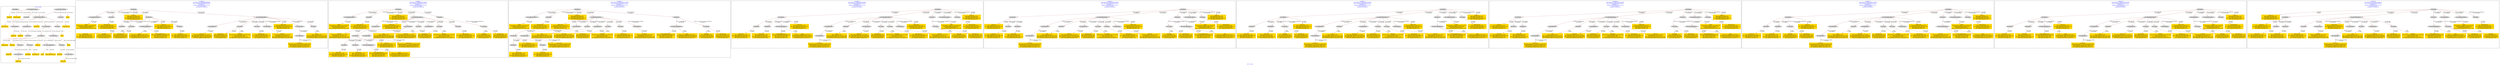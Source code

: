 digraph n0 {
fontcolor="blue"
remincross="true"
label="s07-s-13.json"
subgraph cluster_0 {
label="1-correct model"
n2[style="filled",color="white",fillcolor="lightgray",label="E33_Linguistic_Object2"];
n3[shape="plaintext",style="filled",fillcolor="gold",label="origin"];
n4[style="filled",color="white",fillcolor="lightgray",label="E82_Actor_Appellation1"];
n5[shape="plaintext",style="filled",fillcolor="gold",label="name"];
n6[style="filled",color="white",fillcolor="lightgray",label="E67_Birth1"];
n7[shape="plaintext",style="filled",fillcolor="gold",label="Birth_URI"];
n8[style="filled",color="white",fillcolor="lightgray",label="E55_Type1"];
n9[shape="plaintext",style="filled",fillcolor="gold",label="technique_uri"];
n10[style="filled",color="white",fillcolor="lightgray",label="E33_Linguistic_Object1"];
n11[shape="plaintext",style="filled",fillcolor="gold",label="Label_on_page"];
n12[style="filled",color="white",fillcolor="lightgray",label="E35_Title1"];
n13[shape="plaintext",style="filled",fillcolor="gold",label="title"];
n14[style="filled",color="white",fillcolor="lightgray",label="E8_Acquisition1"];
n15[shape="plaintext",style="filled",fillcolor="gold",label="credit_line"];
n16[style="filled",color="white",fillcolor="lightgray",label="E54_Dimension1"];
n17[shape="plaintext",style="filled",fillcolor="gold",label="dimension"];
n18[style="filled",color="white",fillcolor="lightgray",label="E69_Death1"];
n19[shape="plaintext",style="filled",fillcolor="gold",label="Death_URI"];
n20[shape="plaintext",style="filled",fillcolor="gold",label="technique"];
n21[style="filled",color="white",fillcolor="lightgray",label="E74_Group1"];
n22[shape="plaintext",style="filled",fillcolor="gold",label="nationality"];
n23[style="filled",color="white",fillcolor="lightgray",label="E52_Time-Span3"];
n24[shape="plaintext",style="filled",fillcolor="gold",label="death_year"];
n25[style="filled",color="white",fillcolor="lightgray",label="E55_Type2"];
n26[shape="plaintext",style="filled",fillcolor="gold",label="label_type_uri"];
n27[style="filled",color="white",fillcolor="lightgray",label="E22_Man-Made_Object1"];
n28[shape="plaintext",style="filled",fillcolor="gold",label="Object_URI"];
n29[style="filled",color="white",fillcolor="lightgray",label="E21_Person1"];
n30[shape="plaintext",style="filled",fillcolor="gold",label="Artist_uri"];
n31[shape="plaintext",style="filled",fillcolor="gold",label="nationality_uri"];
n32[style="filled",color="white",fillcolor="lightgray",label="E55_Type3"];
n33[shape="plaintext",style="filled",fillcolor="gold",label="origin_type_uri"];
n34[style="filled",color="white",fillcolor="lightgray",label="E38_Image1"];
n35[shape="plaintext",style="filled",fillcolor="gold",label="image_url"];
n36[style="filled",color="white",fillcolor="lightgray",label="E52_Time-Span2"];
n37[shape="plaintext",style="filled",fillcolor="gold",label="birth_year"];
n38[shape="plaintext",style="filled",fillcolor="gold",label="Artist_appellation_uri"];
n39[style="filled",color="white",fillcolor="lightgray",label="E52_Time-Span1"];
n40[shape="plaintext",style="filled",fillcolor="gold",label="dates"];
n41[style="filled",color="white",fillcolor="lightgray",label="E12_Production1"];
}
subgraph cluster_1 {
label="candidate 0\nlink coherence:0.06060606060606061\nnode coherence:0.09090909090909091\nconfidence:1.0\nmapping score:0.3914141414141414\ncost:2004.628363\n-precision:0.67-recall:0.56"
n43[style="filled",color="white",fillcolor="lightgray",label="E12_Production1"];
n44[style="filled",color="white",fillcolor="lightgray",label="E52_Time-Span1"];
n45[style="filled",color="white",fillcolor="lightgray",label="E21_Person1"];
n46[style="filled",color="white",fillcolor="lightgray",label="E67_Birth1"];
n47[style="filled",color="white",fillcolor="lightgray",label="E69_Death1"];
n48[style="filled",color="white",fillcolor="lightgray",label="E74_Group1"];
n49[style="filled",color="white",fillcolor="lightgray",label="E82_Actor_Appellation2"];
n50[style="filled",color="white",fillcolor="lightgray",label="E22_Man-Made_Object1"];
n51[style="filled",color="white",fillcolor="lightgray",label="E35_Title1"];
n52[style="filled",color="white",fillcolor="lightgray",label="E54_Dimension1"];
n53[style="filled",color="white",fillcolor="lightgray",label="E55_Type1"];
n54[style="filled",color="white",fillcolor="lightgray",label="E55_Type2"];
n55[style="filled",color="white",fillcolor="lightgray",label="E8_Acquisition1"];
n56[style="filled",color="white",fillcolor="lightgray",label="E38_Image1"];
n57[style="filled",color="white",fillcolor="lightgray",label="E33_Linguistic_Object1"];
n58[style="filled",color="white",fillcolor="lightgray",label="E55_Type3"];
n59[shape="plaintext",style="filled",fillcolor="gold",label="Object_URI\n[E8_Acquisition,classLink,0.357]\n[E22_Man-Made_Object,classLink,0.356]\n[E38_Image,classLink,0.157]\n[E53_Place,classLink,0.129]"];
n60[shape="plaintext",style="filled",fillcolor="gold",label="nationality\n[E74_Group,label,0.521]\n[E74_Group,classLink,0.369]\n[E21_Person,P3_has_note,0.055]\n[E55_Type,label,0.054]"];
n61[shape="plaintext",style="filled",fillcolor="gold",label="Death_URI\n[E69_Death,classLink,0.453]\n[E67_Birth,classLink,0.223]\n[E82_Actor_Appellation,classLink,0.177]\n[E21_Person,classLink,0.148]"];
n62[shape="plaintext",style="filled",fillcolor="gold",label="origin_type_uri\n[E55_Type,classLink,0.463]\n[E33_Linguistic_Object,classLink,0.211]\n[E74_Group,classLink,0.168]\n[E57_Material,classLink,0.157]"];
n63[shape="plaintext",style="filled",fillcolor="gold",label="Artist_uri\n[E67_Birth,classLink,0.307]\n[E82_Actor_Appellation,classLink,0.262]\n[E69_Death,classLink,0.217]\n[E21_Person,classLink,0.214]"];
n64[shape="plaintext",style="filled",fillcolor="gold",label="image_url\n[E38_Image,classLink,0.667]\n[E53_Place,classLink,0.116]\n[E22_Man-Made_Object,classLink,0.11]\n[E67_Birth,classLink,0.107]"];
n65[shape="plaintext",style="filled",fillcolor="gold",label="credit_line\n[E8_Acquisition,P3_has_note,0.503]\n[E30_Right,P3_has_note,0.21]\n[E22_Man-Made_Object,P3_has_note,0.145]\n[E73_Information_Object,P3_has_note,0.142]"];
n66[shape="plaintext",style="filled",fillcolor="gold",label="title\n[E35_Title,label,0.406]\n[E22_Man-Made_Object,P3_has_note,0.201]\n[E73_Information_Object,P3_has_note,0.199]\n[E33_Linguistic_Object,P3_has_note,0.194]"];
n67[shape="plaintext",style="filled",fillcolor="gold",label="nationality_uri\n[E74_Group,classLink,0.724]\n[E55_Type,classLink,0.156]\n[E57_Material,classLink,0.085]\n[E55_Type,label,0.035]"];
n68[shape="plaintext",style="filled",fillcolor="gold",label="technique_uri\n[E55_Type,classLink,0.432]\n[E57_Material,classLink,0.27]\n[E74_Group,classLink,0.239]\n[E55_Type,label,0.058]"];
n69[shape="plaintext",style="filled",fillcolor="gold",label="technique\n[E29_Design_or_Procedure,P3_has_note,0.418]\n[E55_Type,label,0.406]\n[E12_Production,P3_has_note,0.101]\n[E73_Information_Object,P3_has_note,0.074]"];
n70[shape="plaintext",style="filled",fillcolor="gold",label="origin\n[E33_Linguistic_Object,P3_has_note,0.379]\n[E44_Place_Appellation,label,0.228]\n[E48_Place_Name,label,0.2]\n[E22_Man-Made_Object,P3_has_note,0.193]"];
n71[shape="plaintext",style="filled",fillcolor="gold",label="death_year\n[E52_Time-Span,P82_at_some_time_within,0.518]\n[E69_Death,P82_at_some_time_within,0.204]\n[E33_Linguistic_Object,P3_has_note,0.141]\n[E73_Information_Object,P3_has_note,0.137]"];
n72[shape="plaintext",style="filled",fillcolor="gold",label="Birth_URI\n[E67_Birth,classLink,0.548]\n[E82_Actor_Appellation,classLink,0.169]\n[E69_Death,classLink,0.143]\n[E21_Person,classLink,0.14]"];
n73[shape="plaintext",style="filled",fillcolor="gold",label="label_type_uri\n[E55_Type,classLink,0.585]\n[E33_Linguistic_Object,classLink,0.163]\n[E74_Group,classLink,0.13]\n[E57_Material,classLink,0.122]"];
n74[shape="plaintext",style="filled",fillcolor="gold",label="Artist_appellation_uri\n[E82_Actor_Appellation,classLink,0.618]\n[E21_Person,classLink,0.206]\n[E67_Birth,classLink,0.102]\n[E69_Death,classLink,0.075]"];
n75[shape="plaintext",style="filled",fillcolor="gold",label="name\n[E82_Actor_Appellation,label,0.562]\n[E73_Information_Object,P3_has_note,0.161]\n[E33_Linguistic_Object,P3_has_note,0.15]\n[E8_Acquisition,P3_has_note,0.127]"];
n76[shape="plaintext",style="filled",fillcolor="gold",label="dimension\n[E54_Dimension,P3_has_note,0.824]\n[E22_Man-Made_Object,P3_has_note,0.082]\n[E73_Information_Object,P3_has_note,0.048]\n[E82_Actor_Appellation,label,0.046]"];
}
subgraph cluster_2 {
label="candidate 1\nlink coherence:0.058823529411764705\nnode coherence:0.09090909090909091\nconfidence:1.0\nmapping score:0.3914141414141414\ncost:2005.000967\n-precision:0.62-recall:0.56"
n78[style="filled",color="white",fillcolor="lightgray",label="E12_Production1"];
n79[style="filled",color="white",fillcolor="lightgray",label="E21_Person1"];
n80[style="filled",color="white",fillcolor="lightgray",label="E52_Time-Span1"];
n81[style="filled",color="white",fillcolor="lightgray",label="E67_Birth1"];
n82[style="filled",color="white",fillcolor="lightgray",label="E69_Death1"];
n83[style="filled",color="white",fillcolor="lightgray",label="E82_Actor_Appellation2"];
n84[style="filled",color="white",fillcolor="lightgray",label="E22_Man-Made_Object1"];
n85[style="filled",color="white",fillcolor="lightgray",label="E35_Title1"];
n86[style="filled",color="white",fillcolor="lightgray",label="E54_Dimension1"];
n87[style="filled",color="white",fillcolor="lightgray",label="E55_Type1"];
n88[style="filled",color="white",fillcolor="lightgray",label="E55_Type2"];
n89[style="filled",color="white",fillcolor="lightgray",label="E8_Acquisition1"];
n90[style="filled",color="white",fillcolor="lightgray",label="E38_Image1"];
n91[style="filled",color="white",fillcolor="lightgray",label="E39_Actor1"];
n92[style="filled",color="white",fillcolor="lightgray",label="E74_Group1"];
n93[style="filled",color="white",fillcolor="lightgray",label="E33_Linguistic_Object1"];
n94[style="filled",color="white",fillcolor="lightgray",label="E55_Type3"];
n95[shape="plaintext",style="filled",fillcolor="gold",label="Object_URI\n[E8_Acquisition,classLink,0.357]\n[E22_Man-Made_Object,classLink,0.356]\n[E38_Image,classLink,0.157]\n[E53_Place,classLink,0.129]"];
n96[shape="plaintext",style="filled",fillcolor="gold",label="nationality\n[E74_Group,label,0.521]\n[E74_Group,classLink,0.369]\n[E21_Person,P3_has_note,0.055]\n[E55_Type,label,0.054]"];
n97[shape="plaintext",style="filled",fillcolor="gold",label="Death_URI\n[E69_Death,classLink,0.453]\n[E67_Birth,classLink,0.223]\n[E82_Actor_Appellation,classLink,0.177]\n[E21_Person,classLink,0.148]"];
n98[shape="plaintext",style="filled",fillcolor="gold",label="origin_type_uri\n[E55_Type,classLink,0.463]\n[E33_Linguistic_Object,classLink,0.211]\n[E74_Group,classLink,0.168]\n[E57_Material,classLink,0.157]"];
n99[shape="plaintext",style="filled",fillcolor="gold",label="Artist_uri\n[E67_Birth,classLink,0.307]\n[E82_Actor_Appellation,classLink,0.262]\n[E69_Death,classLink,0.217]\n[E21_Person,classLink,0.214]"];
n100[shape="plaintext",style="filled",fillcolor="gold",label="image_url\n[E38_Image,classLink,0.667]\n[E53_Place,classLink,0.116]\n[E22_Man-Made_Object,classLink,0.11]\n[E67_Birth,classLink,0.107]"];
n101[shape="plaintext",style="filled",fillcolor="gold",label="credit_line\n[E8_Acquisition,P3_has_note,0.503]\n[E30_Right,P3_has_note,0.21]\n[E22_Man-Made_Object,P3_has_note,0.145]\n[E73_Information_Object,P3_has_note,0.142]"];
n102[shape="plaintext",style="filled",fillcolor="gold",label="title\n[E35_Title,label,0.406]\n[E22_Man-Made_Object,P3_has_note,0.201]\n[E73_Information_Object,P3_has_note,0.199]\n[E33_Linguistic_Object,P3_has_note,0.194]"];
n103[shape="plaintext",style="filled",fillcolor="gold",label="nationality_uri\n[E74_Group,classLink,0.724]\n[E55_Type,classLink,0.156]\n[E57_Material,classLink,0.085]\n[E55_Type,label,0.035]"];
n104[shape="plaintext",style="filled",fillcolor="gold",label="technique_uri\n[E55_Type,classLink,0.432]\n[E57_Material,classLink,0.27]\n[E74_Group,classLink,0.239]\n[E55_Type,label,0.058]"];
n105[shape="plaintext",style="filled",fillcolor="gold",label="technique\n[E29_Design_or_Procedure,P3_has_note,0.418]\n[E55_Type,label,0.406]\n[E12_Production,P3_has_note,0.101]\n[E73_Information_Object,P3_has_note,0.074]"];
n106[shape="plaintext",style="filled",fillcolor="gold",label="origin\n[E33_Linguistic_Object,P3_has_note,0.379]\n[E44_Place_Appellation,label,0.228]\n[E48_Place_Name,label,0.2]\n[E22_Man-Made_Object,P3_has_note,0.193]"];
n107[shape="plaintext",style="filled",fillcolor="gold",label="death_year\n[E52_Time-Span,P82_at_some_time_within,0.518]\n[E69_Death,P82_at_some_time_within,0.204]\n[E33_Linguistic_Object,P3_has_note,0.141]\n[E73_Information_Object,P3_has_note,0.137]"];
n108[shape="plaintext",style="filled",fillcolor="gold",label="Birth_URI\n[E67_Birth,classLink,0.548]\n[E82_Actor_Appellation,classLink,0.169]\n[E69_Death,classLink,0.143]\n[E21_Person,classLink,0.14]"];
n109[shape="plaintext",style="filled",fillcolor="gold",label="label_type_uri\n[E55_Type,classLink,0.585]\n[E33_Linguistic_Object,classLink,0.163]\n[E74_Group,classLink,0.13]\n[E57_Material,classLink,0.122]"];
n110[shape="plaintext",style="filled",fillcolor="gold",label="Artist_appellation_uri\n[E82_Actor_Appellation,classLink,0.618]\n[E21_Person,classLink,0.206]\n[E67_Birth,classLink,0.102]\n[E69_Death,classLink,0.075]"];
n111[shape="plaintext",style="filled",fillcolor="gold",label="name\n[E82_Actor_Appellation,label,0.562]\n[E73_Information_Object,P3_has_note,0.161]\n[E33_Linguistic_Object,P3_has_note,0.15]\n[E8_Acquisition,P3_has_note,0.127]"];
n112[shape="plaintext",style="filled",fillcolor="gold",label="dimension\n[E54_Dimension,P3_has_note,0.824]\n[E22_Man-Made_Object,P3_has_note,0.082]\n[E73_Information_Object,P3_has_note,0.048]\n[E82_Actor_Appellation,label,0.046]"];
}
subgraph cluster_3 {
label="candidate 2\nlink coherence:0.058823529411764705\nnode coherence:0.09090909090909091\nconfidence:1.0\nmapping score:0.3914141414141414\ncost:2005.001334\n-precision:0.56-recall:0.5"
n114[style="filled",color="white",fillcolor="lightgray",label="E12_Production1"];
n115[style="filled",color="white",fillcolor="lightgray",label="E21_Person1"];
n116[style="filled",color="white",fillcolor="lightgray",label="E52_Time-Span1"];
n117[style="filled",color="white",fillcolor="lightgray",label="E67_Birth1"];
n118[style="filled",color="white",fillcolor="lightgray",label="E69_Death1"];
n119[style="filled",color="white",fillcolor="lightgray",label="E22_Man-Made_Object1"];
n120[style="filled",color="white",fillcolor="lightgray",label="E35_Title1"];
n121[style="filled",color="white",fillcolor="lightgray",label="E54_Dimension1"];
n122[style="filled",color="white",fillcolor="lightgray",label="E55_Type1"];
n123[style="filled",color="white",fillcolor="lightgray",label="E55_Type2"];
n124[style="filled",color="white",fillcolor="lightgray",label="E8_Acquisition1"];
n125[style="filled",color="white",fillcolor="lightgray",label="E38_Image1"];
n126[style="filled",color="white",fillcolor="lightgray",label="E39_Actor1"];
n127[style="filled",color="white",fillcolor="lightgray",label="E74_Group1"];
n128[style="filled",color="white",fillcolor="lightgray",label="E82_Actor_Appellation2"];
n129[style="filled",color="white",fillcolor="lightgray",label="E33_Linguistic_Object1"];
n130[style="filled",color="white",fillcolor="lightgray",label="E55_Type3"];
n131[shape="plaintext",style="filled",fillcolor="gold",label="Object_URI\n[E8_Acquisition,classLink,0.357]\n[E22_Man-Made_Object,classLink,0.356]\n[E38_Image,classLink,0.157]\n[E53_Place,classLink,0.129]"];
n132[shape="plaintext",style="filled",fillcolor="gold",label="nationality\n[E74_Group,label,0.521]\n[E74_Group,classLink,0.369]\n[E21_Person,P3_has_note,0.055]\n[E55_Type,label,0.054]"];
n133[shape="plaintext",style="filled",fillcolor="gold",label="Death_URI\n[E69_Death,classLink,0.453]\n[E67_Birth,classLink,0.223]\n[E82_Actor_Appellation,classLink,0.177]\n[E21_Person,classLink,0.148]"];
n134[shape="plaintext",style="filled",fillcolor="gold",label="origin_type_uri\n[E55_Type,classLink,0.463]\n[E33_Linguistic_Object,classLink,0.211]\n[E74_Group,classLink,0.168]\n[E57_Material,classLink,0.157]"];
n135[shape="plaintext",style="filled",fillcolor="gold",label="Artist_uri\n[E67_Birth,classLink,0.307]\n[E82_Actor_Appellation,classLink,0.262]\n[E69_Death,classLink,0.217]\n[E21_Person,classLink,0.214]"];
n136[shape="plaintext",style="filled",fillcolor="gold",label="image_url\n[E38_Image,classLink,0.667]\n[E53_Place,classLink,0.116]\n[E22_Man-Made_Object,classLink,0.11]\n[E67_Birth,classLink,0.107]"];
n137[shape="plaintext",style="filled",fillcolor="gold",label="credit_line\n[E8_Acquisition,P3_has_note,0.503]\n[E30_Right,P3_has_note,0.21]\n[E22_Man-Made_Object,P3_has_note,0.145]\n[E73_Information_Object,P3_has_note,0.142]"];
n138[shape="plaintext",style="filled",fillcolor="gold",label="title\n[E35_Title,label,0.406]\n[E22_Man-Made_Object,P3_has_note,0.201]\n[E73_Information_Object,P3_has_note,0.199]\n[E33_Linguistic_Object,P3_has_note,0.194]"];
n139[shape="plaintext",style="filled",fillcolor="gold",label="nationality_uri\n[E74_Group,classLink,0.724]\n[E55_Type,classLink,0.156]\n[E57_Material,classLink,0.085]\n[E55_Type,label,0.035]"];
n140[shape="plaintext",style="filled",fillcolor="gold",label="technique_uri\n[E55_Type,classLink,0.432]\n[E57_Material,classLink,0.27]\n[E74_Group,classLink,0.239]\n[E55_Type,label,0.058]"];
n141[shape="plaintext",style="filled",fillcolor="gold",label="technique\n[E29_Design_or_Procedure,P3_has_note,0.418]\n[E55_Type,label,0.406]\n[E12_Production,P3_has_note,0.101]\n[E73_Information_Object,P3_has_note,0.074]"];
n142[shape="plaintext",style="filled",fillcolor="gold",label="origin\n[E33_Linguistic_Object,P3_has_note,0.379]\n[E44_Place_Appellation,label,0.228]\n[E48_Place_Name,label,0.2]\n[E22_Man-Made_Object,P3_has_note,0.193]"];
n143[shape="plaintext",style="filled",fillcolor="gold",label="death_year\n[E52_Time-Span,P82_at_some_time_within,0.518]\n[E69_Death,P82_at_some_time_within,0.204]\n[E33_Linguistic_Object,P3_has_note,0.141]\n[E73_Information_Object,P3_has_note,0.137]"];
n144[shape="plaintext",style="filled",fillcolor="gold",label="Birth_URI\n[E67_Birth,classLink,0.548]\n[E82_Actor_Appellation,classLink,0.169]\n[E69_Death,classLink,0.143]\n[E21_Person,classLink,0.14]"];
n145[shape="plaintext",style="filled",fillcolor="gold",label="label_type_uri\n[E55_Type,classLink,0.585]\n[E33_Linguistic_Object,classLink,0.163]\n[E74_Group,classLink,0.13]\n[E57_Material,classLink,0.122]"];
n146[shape="plaintext",style="filled",fillcolor="gold",label="Artist_appellation_uri\n[E82_Actor_Appellation,classLink,0.618]\n[E21_Person,classLink,0.206]\n[E67_Birth,classLink,0.102]\n[E69_Death,classLink,0.075]"];
n147[shape="plaintext",style="filled",fillcolor="gold",label="name\n[E82_Actor_Appellation,label,0.562]\n[E73_Information_Object,P3_has_note,0.161]\n[E33_Linguistic_Object,P3_has_note,0.15]\n[E8_Acquisition,P3_has_note,0.127]"];
n148[shape="plaintext",style="filled",fillcolor="gold",label="dimension\n[E54_Dimension,P3_has_note,0.824]\n[E22_Man-Made_Object,P3_has_note,0.082]\n[E73_Information_Object,P3_has_note,0.048]\n[E82_Actor_Appellation,label,0.046]"];
}
subgraph cluster_4 {
label="candidate 3\nlink coherence:0.058823529411764705\nnode coherence:0.09090909090909091\nconfidence:1.0\nmapping score:0.3914141414141414\ncost:2005.02743\n-precision:0.56-recall:0.5"
n150[style="filled",color="white",fillcolor="lightgray",label="E12_Production1"];
n151[style="filled",color="white",fillcolor="lightgray",label="E52_Time-Span1"];
n152[style="filled",color="white",fillcolor="lightgray",label="E21_Person1"];
n153[style="filled",color="white",fillcolor="lightgray",label="E67_Birth1"];
n154[style="filled",color="white",fillcolor="lightgray",label="E69_Death1"];
n155[style="filled",color="white",fillcolor="lightgray",label="E82_Actor_Appellation2"];
n156[style="filled",color="white",fillcolor="lightgray",label="E22_Man-Made_Object1"];
n157[style="filled",color="white",fillcolor="lightgray",label="E35_Title1"];
n158[style="filled",color="white",fillcolor="lightgray",label="E54_Dimension1"];
n159[style="filled",color="white",fillcolor="lightgray",label="E55_Type1"];
n160[style="filled",color="white",fillcolor="lightgray",label="E55_Type2"];
n161[style="filled",color="white",fillcolor="lightgray",label="E8_Acquisition1"];
n162[style="filled",color="white",fillcolor="lightgray",label="E38_Image1"];
n163[style="filled",color="white",fillcolor="lightgray",label="E39_Actor1"];
n164[style="filled",color="white",fillcolor="lightgray",label="E74_Group1"];
n165[style="filled",color="white",fillcolor="lightgray",label="E33_Linguistic_Object1"];
n166[style="filled",color="white",fillcolor="lightgray",label="E55_Type3"];
n167[shape="plaintext",style="filled",fillcolor="gold",label="Object_URI\n[E8_Acquisition,classLink,0.357]\n[E22_Man-Made_Object,classLink,0.356]\n[E38_Image,classLink,0.157]\n[E53_Place,classLink,0.129]"];
n168[shape="plaintext",style="filled",fillcolor="gold",label="nationality\n[E74_Group,label,0.521]\n[E74_Group,classLink,0.369]\n[E21_Person,P3_has_note,0.055]\n[E55_Type,label,0.054]"];
n169[shape="plaintext",style="filled",fillcolor="gold",label="Death_URI\n[E69_Death,classLink,0.453]\n[E67_Birth,classLink,0.223]\n[E82_Actor_Appellation,classLink,0.177]\n[E21_Person,classLink,0.148]"];
n170[shape="plaintext",style="filled",fillcolor="gold",label="origin_type_uri\n[E55_Type,classLink,0.463]\n[E33_Linguistic_Object,classLink,0.211]\n[E74_Group,classLink,0.168]\n[E57_Material,classLink,0.157]"];
n171[shape="plaintext",style="filled",fillcolor="gold",label="Artist_uri\n[E67_Birth,classLink,0.307]\n[E82_Actor_Appellation,classLink,0.262]\n[E69_Death,classLink,0.217]\n[E21_Person,classLink,0.214]"];
n172[shape="plaintext",style="filled",fillcolor="gold",label="image_url\n[E38_Image,classLink,0.667]\n[E53_Place,classLink,0.116]\n[E22_Man-Made_Object,classLink,0.11]\n[E67_Birth,classLink,0.107]"];
n173[shape="plaintext",style="filled",fillcolor="gold",label="credit_line\n[E8_Acquisition,P3_has_note,0.503]\n[E30_Right,P3_has_note,0.21]\n[E22_Man-Made_Object,P3_has_note,0.145]\n[E73_Information_Object,P3_has_note,0.142]"];
n174[shape="plaintext",style="filled",fillcolor="gold",label="title\n[E35_Title,label,0.406]\n[E22_Man-Made_Object,P3_has_note,0.201]\n[E73_Information_Object,P3_has_note,0.199]\n[E33_Linguistic_Object,P3_has_note,0.194]"];
n175[shape="plaintext",style="filled",fillcolor="gold",label="nationality_uri\n[E74_Group,classLink,0.724]\n[E55_Type,classLink,0.156]\n[E57_Material,classLink,0.085]\n[E55_Type,label,0.035]"];
n176[shape="plaintext",style="filled",fillcolor="gold",label="technique_uri\n[E55_Type,classLink,0.432]\n[E57_Material,classLink,0.27]\n[E74_Group,classLink,0.239]\n[E55_Type,label,0.058]"];
n177[shape="plaintext",style="filled",fillcolor="gold",label="technique\n[E29_Design_or_Procedure,P3_has_note,0.418]\n[E55_Type,label,0.406]\n[E12_Production,P3_has_note,0.101]\n[E73_Information_Object,P3_has_note,0.074]"];
n178[shape="plaintext",style="filled",fillcolor="gold",label="origin\n[E33_Linguistic_Object,P3_has_note,0.379]\n[E44_Place_Appellation,label,0.228]\n[E48_Place_Name,label,0.2]\n[E22_Man-Made_Object,P3_has_note,0.193]"];
n179[shape="plaintext",style="filled",fillcolor="gold",label="death_year\n[E52_Time-Span,P82_at_some_time_within,0.518]\n[E69_Death,P82_at_some_time_within,0.204]\n[E33_Linguistic_Object,P3_has_note,0.141]\n[E73_Information_Object,P3_has_note,0.137]"];
n180[shape="plaintext",style="filled",fillcolor="gold",label="Birth_URI\n[E67_Birth,classLink,0.548]\n[E82_Actor_Appellation,classLink,0.169]\n[E69_Death,classLink,0.143]\n[E21_Person,classLink,0.14]"];
n181[shape="plaintext",style="filled",fillcolor="gold",label="label_type_uri\n[E55_Type,classLink,0.585]\n[E33_Linguistic_Object,classLink,0.163]\n[E74_Group,classLink,0.13]\n[E57_Material,classLink,0.122]"];
n182[shape="plaintext",style="filled",fillcolor="gold",label="Artist_appellation_uri\n[E82_Actor_Appellation,classLink,0.618]\n[E21_Person,classLink,0.206]\n[E67_Birth,classLink,0.102]\n[E69_Death,classLink,0.075]"];
n183[shape="plaintext",style="filled",fillcolor="gold",label="name\n[E82_Actor_Appellation,label,0.562]\n[E73_Information_Object,P3_has_note,0.161]\n[E33_Linguistic_Object,P3_has_note,0.15]\n[E8_Acquisition,P3_has_note,0.127]"];
n184[shape="plaintext",style="filled",fillcolor="gold",label="dimension\n[E54_Dimension,P3_has_note,0.824]\n[E22_Man-Made_Object,P3_has_note,0.082]\n[E73_Information_Object,P3_has_note,0.048]\n[E82_Actor_Appellation,label,0.046]"];
}
subgraph cluster_5 {
label="candidate 4\nlink coherence:0.058823529411764705\nnode coherence:0.09090909090909091\nconfidence:1.0\nmapping score:0.3914141414141414\ncost:2005.027797\n-precision:0.5-recall:0.44"
n186[style="filled",color="white",fillcolor="lightgray",label="E12_Production1"];
n187[style="filled",color="white",fillcolor="lightgray",label="E52_Time-Span1"];
n188[style="filled",color="white",fillcolor="lightgray",label="E21_Person1"];
n189[style="filled",color="white",fillcolor="lightgray",label="E67_Birth1"];
n190[style="filled",color="white",fillcolor="lightgray",label="E69_Death1"];
n191[style="filled",color="white",fillcolor="lightgray",label="E22_Man-Made_Object1"];
n192[style="filled",color="white",fillcolor="lightgray",label="E35_Title1"];
n193[style="filled",color="white",fillcolor="lightgray",label="E54_Dimension1"];
n194[style="filled",color="white",fillcolor="lightgray",label="E55_Type1"];
n195[style="filled",color="white",fillcolor="lightgray",label="E55_Type2"];
n196[style="filled",color="white",fillcolor="lightgray",label="E8_Acquisition1"];
n197[style="filled",color="white",fillcolor="lightgray",label="E38_Image1"];
n198[style="filled",color="white",fillcolor="lightgray",label="E39_Actor1"];
n199[style="filled",color="white",fillcolor="lightgray",label="E74_Group1"];
n200[style="filled",color="white",fillcolor="lightgray",label="E82_Actor_Appellation2"];
n201[style="filled",color="white",fillcolor="lightgray",label="E33_Linguistic_Object1"];
n202[style="filled",color="white",fillcolor="lightgray",label="E55_Type3"];
n203[shape="plaintext",style="filled",fillcolor="gold",label="Object_URI\n[E8_Acquisition,classLink,0.357]\n[E22_Man-Made_Object,classLink,0.356]\n[E38_Image,classLink,0.157]\n[E53_Place,classLink,0.129]"];
n204[shape="plaintext",style="filled",fillcolor="gold",label="nationality\n[E74_Group,label,0.521]\n[E74_Group,classLink,0.369]\n[E21_Person,P3_has_note,0.055]\n[E55_Type,label,0.054]"];
n205[shape="plaintext",style="filled",fillcolor="gold",label="Death_URI\n[E69_Death,classLink,0.453]\n[E67_Birth,classLink,0.223]\n[E82_Actor_Appellation,classLink,0.177]\n[E21_Person,classLink,0.148]"];
n206[shape="plaintext",style="filled",fillcolor="gold",label="origin_type_uri\n[E55_Type,classLink,0.463]\n[E33_Linguistic_Object,classLink,0.211]\n[E74_Group,classLink,0.168]\n[E57_Material,classLink,0.157]"];
n207[shape="plaintext",style="filled",fillcolor="gold",label="Artist_uri\n[E67_Birth,classLink,0.307]\n[E82_Actor_Appellation,classLink,0.262]\n[E69_Death,classLink,0.217]\n[E21_Person,classLink,0.214]"];
n208[shape="plaintext",style="filled",fillcolor="gold",label="image_url\n[E38_Image,classLink,0.667]\n[E53_Place,classLink,0.116]\n[E22_Man-Made_Object,classLink,0.11]\n[E67_Birth,classLink,0.107]"];
n209[shape="plaintext",style="filled",fillcolor="gold",label="credit_line\n[E8_Acquisition,P3_has_note,0.503]\n[E30_Right,P3_has_note,0.21]\n[E22_Man-Made_Object,P3_has_note,0.145]\n[E73_Information_Object,P3_has_note,0.142]"];
n210[shape="plaintext",style="filled",fillcolor="gold",label="title\n[E35_Title,label,0.406]\n[E22_Man-Made_Object,P3_has_note,0.201]\n[E73_Information_Object,P3_has_note,0.199]\n[E33_Linguistic_Object,P3_has_note,0.194]"];
n211[shape="plaintext",style="filled",fillcolor="gold",label="nationality_uri\n[E74_Group,classLink,0.724]\n[E55_Type,classLink,0.156]\n[E57_Material,classLink,0.085]\n[E55_Type,label,0.035]"];
n212[shape="plaintext",style="filled",fillcolor="gold",label="technique_uri\n[E55_Type,classLink,0.432]\n[E57_Material,classLink,0.27]\n[E74_Group,classLink,0.239]\n[E55_Type,label,0.058]"];
n213[shape="plaintext",style="filled",fillcolor="gold",label="technique\n[E29_Design_or_Procedure,P3_has_note,0.418]\n[E55_Type,label,0.406]\n[E12_Production,P3_has_note,0.101]\n[E73_Information_Object,P3_has_note,0.074]"];
n214[shape="plaintext",style="filled",fillcolor="gold",label="origin\n[E33_Linguistic_Object,P3_has_note,0.379]\n[E44_Place_Appellation,label,0.228]\n[E48_Place_Name,label,0.2]\n[E22_Man-Made_Object,P3_has_note,0.193]"];
n215[shape="plaintext",style="filled",fillcolor="gold",label="death_year\n[E52_Time-Span,P82_at_some_time_within,0.518]\n[E69_Death,P82_at_some_time_within,0.204]\n[E33_Linguistic_Object,P3_has_note,0.141]\n[E73_Information_Object,P3_has_note,0.137]"];
n216[shape="plaintext",style="filled",fillcolor="gold",label="Birth_URI\n[E67_Birth,classLink,0.548]\n[E82_Actor_Appellation,classLink,0.169]\n[E69_Death,classLink,0.143]\n[E21_Person,classLink,0.14]"];
n217[shape="plaintext",style="filled",fillcolor="gold",label="label_type_uri\n[E55_Type,classLink,0.585]\n[E33_Linguistic_Object,classLink,0.163]\n[E74_Group,classLink,0.13]\n[E57_Material,classLink,0.122]"];
n218[shape="plaintext",style="filled",fillcolor="gold",label="Artist_appellation_uri\n[E82_Actor_Appellation,classLink,0.618]\n[E21_Person,classLink,0.206]\n[E67_Birth,classLink,0.102]\n[E69_Death,classLink,0.075]"];
n219[shape="plaintext",style="filled",fillcolor="gold",label="name\n[E82_Actor_Appellation,label,0.562]\n[E73_Information_Object,P3_has_note,0.161]\n[E33_Linguistic_Object,P3_has_note,0.15]\n[E8_Acquisition,P3_has_note,0.127]"];
n220[shape="plaintext",style="filled",fillcolor="gold",label="dimension\n[E54_Dimension,P3_has_note,0.824]\n[E22_Man-Made_Object,P3_has_note,0.082]\n[E73_Information_Object,P3_has_note,0.048]\n[E82_Actor_Appellation,label,0.046]"];
}
subgraph cluster_6 {
label="candidate 5\nlink coherence:0.058823529411764705\nnode coherence:0.09090909090909091\nconfidence:1.0\nmapping score:0.3914141414141414\ncost:2005.027941\n-precision:0.56-recall:0.5"
n222[style="filled",color="white",fillcolor="lightgray",label="E12_Production1"];
n223[style="filled",color="white",fillcolor="lightgray",label="E52_Time-Span1"];
n224[style="filled",color="white",fillcolor="lightgray",label="E21_Person1"];
n225[style="filled",color="white",fillcolor="lightgray",label="E67_Birth1"];
n226[style="filled",color="white",fillcolor="lightgray",label="E69_Death1"];
n227[style="filled",color="white",fillcolor="lightgray",label="E74_Group1"];
n228[style="filled",color="white",fillcolor="lightgray",label="E22_Man-Made_Object1"];
n229[style="filled",color="white",fillcolor="lightgray",label="E35_Title1"];
n230[style="filled",color="white",fillcolor="lightgray",label="E54_Dimension1"];
n231[style="filled",color="white",fillcolor="lightgray",label="E55_Type1"];
n232[style="filled",color="white",fillcolor="lightgray",label="E55_Type2"];
n233[style="filled",color="white",fillcolor="lightgray",label="E8_Acquisition1"];
n234[style="filled",color="white",fillcolor="lightgray",label="E38_Image1"];
n235[style="filled",color="white",fillcolor="lightgray",label="E39_Actor1"];
n236[style="filled",color="white",fillcolor="lightgray",label="E82_Actor_Appellation2"];
n237[style="filled",color="white",fillcolor="lightgray",label="E33_Linguistic_Object1"];
n238[style="filled",color="white",fillcolor="lightgray",label="E55_Type3"];
n239[shape="plaintext",style="filled",fillcolor="gold",label="Object_URI\n[E8_Acquisition,classLink,0.357]\n[E22_Man-Made_Object,classLink,0.356]\n[E38_Image,classLink,0.157]\n[E53_Place,classLink,0.129]"];
n240[shape="plaintext",style="filled",fillcolor="gold",label="nationality\n[E74_Group,label,0.521]\n[E74_Group,classLink,0.369]\n[E21_Person,P3_has_note,0.055]\n[E55_Type,label,0.054]"];
n241[shape="plaintext",style="filled",fillcolor="gold",label="Death_URI\n[E69_Death,classLink,0.453]\n[E67_Birth,classLink,0.223]\n[E82_Actor_Appellation,classLink,0.177]\n[E21_Person,classLink,0.148]"];
n242[shape="plaintext",style="filled",fillcolor="gold",label="origin_type_uri\n[E55_Type,classLink,0.463]\n[E33_Linguistic_Object,classLink,0.211]\n[E74_Group,classLink,0.168]\n[E57_Material,classLink,0.157]"];
n243[shape="plaintext",style="filled",fillcolor="gold",label="Artist_uri\n[E67_Birth,classLink,0.307]\n[E82_Actor_Appellation,classLink,0.262]\n[E69_Death,classLink,0.217]\n[E21_Person,classLink,0.214]"];
n244[shape="plaintext",style="filled",fillcolor="gold",label="image_url\n[E38_Image,classLink,0.667]\n[E53_Place,classLink,0.116]\n[E22_Man-Made_Object,classLink,0.11]\n[E67_Birth,classLink,0.107]"];
n245[shape="plaintext",style="filled",fillcolor="gold",label="credit_line\n[E8_Acquisition,P3_has_note,0.503]\n[E30_Right,P3_has_note,0.21]\n[E22_Man-Made_Object,P3_has_note,0.145]\n[E73_Information_Object,P3_has_note,0.142]"];
n246[shape="plaintext",style="filled",fillcolor="gold",label="title\n[E35_Title,label,0.406]\n[E22_Man-Made_Object,P3_has_note,0.201]\n[E73_Information_Object,P3_has_note,0.199]\n[E33_Linguistic_Object,P3_has_note,0.194]"];
n247[shape="plaintext",style="filled",fillcolor="gold",label="nationality_uri\n[E74_Group,classLink,0.724]\n[E55_Type,classLink,0.156]\n[E57_Material,classLink,0.085]\n[E55_Type,label,0.035]"];
n248[shape="plaintext",style="filled",fillcolor="gold",label="technique_uri\n[E55_Type,classLink,0.432]\n[E57_Material,classLink,0.27]\n[E74_Group,classLink,0.239]\n[E55_Type,label,0.058]"];
n249[shape="plaintext",style="filled",fillcolor="gold",label="technique\n[E29_Design_or_Procedure,P3_has_note,0.418]\n[E55_Type,label,0.406]\n[E12_Production,P3_has_note,0.101]\n[E73_Information_Object,P3_has_note,0.074]"];
n250[shape="plaintext",style="filled",fillcolor="gold",label="origin\n[E33_Linguistic_Object,P3_has_note,0.379]\n[E44_Place_Appellation,label,0.228]\n[E48_Place_Name,label,0.2]\n[E22_Man-Made_Object,P3_has_note,0.193]"];
n251[shape="plaintext",style="filled",fillcolor="gold",label="death_year\n[E52_Time-Span,P82_at_some_time_within,0.518]\n[E69_Death,P82_at_some_time_within,0.204]\n[E33_Linguistic_Object,P3_has_note,0.141]\n[E73_Information_Object,P3_has_note,0.137]"];
n252[shape="plaintext",style="filled",fillcolor="gold",label="Birth_URI\n[E67_Birth,classLink,0.548]\n[E82_Actor_Appellation,classLink,0.169]\n[E69_Death,classLink,0.143]\n[E21_Person,classLink,0.14]"];
n253[shape="plaintext",style="filled",fillcolor="gold",label="label_type_uri\n[E55_Type,classLink,0.585]\n[E33_Linguistic_Object,classLink,0.163]\n[E74_Group,classLink,0.13]\n[E57_Material,classLink,0.122]"];
n254[shape="plaintext",style="filled",fillcolor="gold",label="Artist_appellation_uri\n[E82_Actor_Appellation,classLink,0.618]\n[E21_Person,classLink,0.206]\n[E67_Birth,classLink,0.102]\n[E69_Death,classLink,0.075]"];
n255[shape="plaintext",style="filled",fillcolor="gold",label="name\n[E82_Actor_Appellation,label,0.562]\n[E73_Information_Object,P3_has_note,0.161]\n[E33_Linguistic_Object,P3_has_note,0.15]\n[E8_Acquisition,P3_has_note,0.127]"];
n256[shape="plaintext",style="filled",fillcolor="gold",label="dimension\n[E54_Dimension,P3_has_note,0.824]\n[E22_Man-Made_Object,P3_has_note,0.082]\n[E73_Information_Object,P3_has_note,0.048]\n[E82_Actor_Appellation,label,0.046]"];
}
subgraph cluster_7 {
label="candidate 6\nlink coherence:0.058823529411764705\nnode coherence:0.09090909090909091\nconfidence:1.0\nmapping score:0.3914141414141414\ncost:2005.03075\n-precision:0.5-recall:0.44"
n258[style="filled",color="white",fillcolor="lightgray",label="E12_Production1"];
n259[style="filled",color="white",fillcolor="lightgray",label="E52_Time-Span1"];
n260[style="filled",color="white",fillcolor="lightgray",label="E21_Person1"];
n261[style="filled",color="white",fillcolor="lightgray",label="E67_Birth1"];
n262[style="filled",color="white",fillcolor="lightgray",label="E69_Death1"];
n263[style="filled",color="white",fillcolor="lightgray",label="E22_Man-Made_Object1"];
n264[style="filled",color="white",fillcolor="lightgray",label="E35_Title1"];
n265[style="filled",color="white",fillcolor="lightgray",label="E54_Dimension1"];
n266[style="filled",color="white",fillcolor="lightgray",label="E55_Type1"];
n267[style="filled",color="white",fillcolor="lightgray",label="E55_Type2"];
n268[style="filled",color="white",fillcolor="lightgray",label="E8_Acquisition1"];
n269[style="filled",color="white",fillcolor="lightgray",label="E38_Image1"];
n270[style="filled",color="white",fillcolor="lightgray",label="E39_Actor1"];
n271[style="filled",color="white",fillcolor="lightgray",label="E74_Group1"];
n272[style="filled",color="white",fillcolor="lightgray",label="E82_Actor_Appellation2"];
n273[style="filled",color="white",fillcolor="lightgray",label="E33_Linguistic_Object1"];
n274[style="filled",color="white",fillcolor="lightgray",label="E55_Type3"];
n275[shape="plaintext",style="filled",fillcolor="gold",label="Object_URI\n[E8_Acquisition,classLink,0.357]\n[E22_Man-Made_Object,classLink,0.356]\n[E38_Image,classLink,0.157]\n[E53_Place,classLink,0.129]"];
n276[shape="plaintext",style="filled",fillcolor="gold",label="nationality\n[E74_Group,label,0.521]\n[E74_Group,classLink,0.369]\n[E21_Person,P3_has_note,0.055]\n[E55_Type,label,0.054]"];
n277[shape="plaintext",style="filled",fillcolor="gold",label="Death_URI\n[E69_Death,classLink,0.453]\n[E67_Birth,classLink,0.223]\n[E82_Actor_Appellation,classLink,0.177]\n[E21_Person,classLink,0.148]"];
n278[shape="plaintext",style="filled",fillcolor="gold",label="origin_type_uri\n[E55_Type,classLink,0.463]\n[E33_Linguistic_Object,classLink,0.211]\n[E74_Group,classLink,0.168]\n[E57_Material,classLink,0.157]"];
n279[shape="plaintext",style="filled",fillcolor="gold",label="Artist_uri\n[E67_Birth,classLink,0.307]\n[E82_Actor_Appellation,classLink,0.262]\n[E69_Death,classLink,0.217]\n[E21_Person,classLink,0.214]"];
n280[shape="plaintext",style="filled",fillcolor="gold",label="image_url\n[E38_Image,classLink,0.667]\n[E53_Place,classLink,0.116]\n[E22_Man-Made_Object,classLink,0.11]\n[E67_Birth,classLink,0.107]"];
n281[shape="plaintext",style="filled",fillcolor="gold",label="credit_line\n[E8_Acquisition,P3_has_note,0.503]\n[E30_Right,P3_has_note,0.21]\n[E22_Man-Made_Object,P3_has_note,0.145]\n[E73_Information_Object,P3_has_note,0.142]"];
n282[shape="plaintext",style="filled",fillcolor="gold",label="title\n[E35_Title,label,0.406]\n[E22_Man-Made_Object,P3_has_note,0.201]\n[E73_Information_Object,P3_has_note,0.199]\n[E33_Linguistic_Object,P3_has_note,0.194]"];
n283[shape="plaintext",style="filled",fillcolor="gold",label="nationality_uri\n[E74_Group,classLink,0.724]\n[E55_Type,classLink,0.156]\n[E57_Material,classLink,0.085]\n[E55_Type,label,0.035]"];
n284[shape="plaintext",style="filled",fillcolor="gold",label="technique_uri\n[E55_Type,classLink,0.432]\n[E57_Material,classLink,0.27]\n[E74_Group,classLink,0.239]\n[E55_Type,label,0.058]"];
n285[shape="plaintext",style="filled",fillcolor="gold",label="technique\n[E29_Design_or_Procedure,P3_has_note,0.418]\n[E55_Type,label,0.406]\n[E12_Production,P3_has_note,0.101]\n[E73_Information_Object,P3_has_note,0.074]"];
n286[shape="plaintext",style="filled",fillcolor="gold",label="origin\n[E33_Linguistic_Object,P3_has_note,0.379]\n[E44_Place_Appellation,label,0.228]\n[E48_Place_Name,label,0.2]\n[E22_Man-Made_Object,P3_has_note,0.193]"];
n287[shape="plaintext",style="filled",fillcolor="gold",label="death_year\n[E52_Time-Span,P82_at_some_time_within,0.518]\n[E69_Death,P82_at_some_time_within,0.204]\n[E33_Linguistic_Object,P3_has_note,0.141]\n[E73_Information_Object,P3_has_note,0.137]"];
n288[shape="plaintext",style="filled",fillcolor="gold",label="Birth_URI\n[E67_Birth,classLink,0.548]\n[E82_Actor_Appellation,classLink,0.169]\n[E69_Death,classLink,0.143]\n[E21_Person,classLink,0.14]"];
n289[shape="plaintext",style="filled",fillcolor="gold",label="label_type_uri\n[E55_Type,classLink,0.585]\n[E33_Linguistic_Object,classLink,0.163]\n[E74_Group,classLink,0.13]\n[E57_Material,classLink,0.122]"];
n290[shape="plaintext",style="filled",fillcolor="gold",label="Artist_appellation_uri\n[E82_Actor_Appellation,classLink,0.618]\n[E21_Person,classLink,0.206]\n[E67_Birth,classLink,0.102]\n[E69_Death,classLink,0.075]"];
n291[shape="plaintext",style="filled",fillcolor="gold",label="name\n[E82_Actor_Appellation,label,0.562]\n[E73_Information_Object,P3_has_note,0.161]\n[E33_Linguistic_Object,P3_has_note,0.15]\n[E8_Acquisition,P3_has_note,0.127]"];
n292[shape="plaintext",style="filled",fillcolor="gold",label="dimension\n[E54_Dimension,P3_has_note,0.824]\n[E22_Man-Made_Object,P3_has_note,0.082]\n[E73_Information_Object,P3_has_note,0.048]\n[E82_Actor_Appellation,label,0.046]"];
}
subgraph cluster_8 {
label="candidate 7\nlink coherence:0.058823529411764705\nnode coherence:0.09090909090909091\nconfidence:1.0\nmapping score:0.3914141414141414\ncost:2005.030893\n-precision:0.56-recall:0.5"
n294[style="filled",color="white",fillcolor="lightgray",label="E12_Production1"];
n295[style="filled",color="white",fillcolor="lightgray",label="E52_Time-Span1"];
n296[style="filled",color="white",fillcolor="lightgray",label="E21_Person1"];
n297[style="filled",color="white",fillcolor="lightgray",label="E67_Birth1"];
n298[style="filled",color="white",fillcolor="lightgray",label="E69_Death1"];
n299[style="filled",color="white",fillcolor="lightgray",label="E74_Group1"];
n300[style="filled",color="white",fillcolor="lightgray",label="E22_Man-Made_Object1"];
n301[style="filled",color="white",fillcolor="lightgray",label="E35_Title1"];
n302[style="filled",color="white",fillcolor="lightgray",label="E54_Dimension1"];
n303[style="filled",color="white",fillcolor="lightgray",label="E55_Type1"];
n304[style="filled",color="white",fillcolor="lightgray",label="E55_Type2"];
n305[style="filled",color="white",fillcolor="lightgray",label="E8_Acquisition1"];
n306[style="filled",color="white",fillcolor="lightgray",label="E38_Image1"];
n307[style="filled",color="white",fillcolor="lightgray",label="E39_Actor1"];
n308[style="filled",color="white",fillcolor="lightgray",label="E82_Actor_Appellation2"];
n309[style="filled",color="white",fillcolor="lightgray",label="E33_Linguistic_Object1"];
n310[style="filled",color="white",fillcolor="lightgray",label="E55_Type3"];
n311[shape="plaintext",style="filled",fillcolor="gold",label="Object_URI\n[E8_Acquisition,classLink,0.357]\n[E22_Man-Made_Object,classLink,0.356]\n[E38_Image,classLink,0.157]\n[E53_Place,classLink,0.129]"];
n312[shape="plaintext",style="filled",fillcolor="gold",label="nationality\n[E74_Group,label,0.521]\n[E74_Group,classLink,0.369]\n[E21_Person,P3_has_note,0.055]\n[E55_Type,label,0.054]"];
n313[shape="plaintext",style="filled",fillcolor="gold",label="Death_URI\n[E69_Death,classLink,0.453]\n[E67_Birth,classLink,0.223]\n[E82_Actor_Appellation,classLink,0.177]\n[E21_Person,classLink,0.148]"];
n314[shape="plaintext",style="filled",fillcolor="gold",label="origin_type_uri\n[E55_Type,classLink,0.463]\n[E33_Linguistic_Object,classLink,0.211]\n[E74_Group,classLink,0.168]\n[E57_Material,classLink,0.157]"];
n315[shape="plaintext",style="filled",fillcolor="gold",label="Artist_uri\n[E67_Birth,classLink,0.307]\n[E82_Actor_Appellation,classLink,0.262]\n[E69_Death,classLink,0.217]\n[E21_Person,classLink,0.214]"];
n316[shape="plaintext",style="filled",fillcolor="gold",label="image_url\n[E38_Image,classLink,0.667]\n[E53_Place,classLink,0.116]\n[E22_Man-Made_Object,classLink,0.11]\n[E67_Birth,classLink,0.107]"];
n317[shape="plaintext",style="filled",fillcolor="gold",label="credit_line\n[E8_Acquisition,P3_has_note,0.503]\n[E30_Right,P3_has_note,0.21]\n[E22_Man-Made_Object,P3_has_note,0.145]\n[E73_Information_Object,P3_has_note,0.142]"];
n318[shape="plaintext",style="filled",fillcolor="gold",label="title\n[E35_Title,label,0.406]\n[E22_Man-Made_Object,P3_has_note,0.201]\n[E73_Information_Object,P3_has_note,0.199]\n[E33_Linguistic_Object,P3_has_note,0.194]"];
n319[shape="plaintext",style="filled",fillcolor="gold",label="nationality_uri\n[E74_Group,classLink,0.724]\n[E55_Type,classLink,0.156]\n[E57_Material,classLink,0.085]\n[E55_Type,label,0.035]"];
n320[shape="plaintext",style="filled",fillcolor="gold",label="technique_uri\n[E55_Type,classLink,0.432]\n[E57_Material,classLink,0.27]\n[E74_Group,classLink,0.239]\n[E55_Type,label,0.058]"];
n321[shape="plaintext",style="filled",fillcolor="gold",label="technique\n[E29_Design_or_Procedure,P3_has_note,0.418]\n[E55_Type,label,0.406]\n[E12_Production,P3_has_note,0.101]\n[E73_Information_Object,P3_has_note,0.074]"];
n322[shape="plaintext",style="filled",fillcolor="gold",label="origin\n[E33_Linguistic_Object,P3_has_note,0.379]\n[E44_Place_Appellation,label,0.228]\n[E48_Place_Name,label,0.2]\n[E22_Man-Made_Object,P3_has_note,0.193]"];
n323[shape="plaintext",style="filled",fillcolor="gold",label="death_year\n[E52_Time-Span,P82_at_some_time_within,0.518]\n[E69_Death,P82_at_some_time_within,0.204]\n[E33_Linguistic_Object,P3_has_note,0.141]\n[E73_Information_Object,P3_has_note,0.137]"];
n324[shape="plaintext",style="filled",fillcolor="gold",label="Birth_URI\n[E67_Birth,classLink,0.548]\n[E82_Actor_Appellation,classLink,0.169]\n[E69_Death,classLink,0.143]\n[E21_Person,classLink,0.14]"];
n325[shape="plaintext",style="filled",fillcolor="gold",label="label_type_uri\n[E55_Type,classLink,0.585]\n[E33_Linguistic_Object,classLink,0.163]\n[E74_Group,classLink,0.13]\n[E57_Material,classLink,0.122]"];
n326[shape="plaintext",style="filled",fillcolor="gold",label="Artist_appellation_uri\n[E82_Actor_Appellation,classLink,0.618]\n[E21_Person,classLink,0.206]\n[E67_Birth,classLink,0.102]\n[E69_Death,classLink,0.075]"];
n327[shape="plaintext",style="filled",fillcolor="gold",label="name\n[E82_Actor_Appellation,label,0.562]\n[E73_Information_Object,P3_has_note,0.161]\n[E33_Linguistic_Object,P3_has_note,0.15]\n[E8_Acquisition,P3_has_note,0.127]"];
n328[shape="plaintext",style="filled",fillcolor="gold",label="dimension\n[E54_Dimension,P3_has_note,0.824]\n[E22_Man-Made_Object,P3_has_note,0.082]\n[E73_Information_Object,P3_has_note,0.048]\n[E82_Actor_Appellation,label,0.046]"];
}
subgraph cluster_9 {
label="candidate 8\nlink coherence:0.058823529411764705\nnode coherence:0.09090909090909091\nconfidence:1.0\nmapping score:0.3914141414141414\ncost:2005.042866\n-precision:0.56-recall:0.5"
n330[style="filled",color="white",fillcolor="lightgray",label="E12_Production1"];
n331[style="filled",color="white",fillcolor="lightgray",label="E52_Time-Span1"];
n332[style="filled",color="white",fillcolor="lightgray",label="E21_Person1"];
n333[style="filled",color="white",fillcolor="lightgray",label="E67_Birth1"];
n334[style="filled",color="white",fillcolor="lightgray",label="E69_Death1"];
n335[style="filled",color="white",fillcolor="lightgray",label="E82_Actor_Appellation2"];
n336[style="filled",color="white",fillcolor="lightgray",label="E22_Man-Made_Object1"];
n337[style="filled",color="white",fillcolor="lightgray",label="E35_Title1"];
n338[style="filled",color="white",fillcolor="lightgray",label="E54_Dimension1"];
n339[style="filled",color="white",fillcolor="lightgray",label="E55_Type1"];
n340[style="filled",color="white",fillcolor="lightgray",label="E55_Type2"];
n341[style="filled",color="white",fillcolor="lightgray",label="E8_Acquisition1"];
n342[style="filled",color="white",fillcolor="lightgray",label="E38_Image1"];
n343[style="filled",color="white",fillcolor="lightgray",label="E40_Legal_Body1"];
n344[style="filled",color="white",fillcolor="lightgray",label="E74_Group1"];
n345[style="filled",color="white",fillcolor="lightgray",label="E33_Linguistic_Object1"];
n346[style="filled",color="white",fillcolor="lightgray",label="E55_Type3"];
n347[shape="plaintext",style="filled",fillcolor="gold",label="Object_URI\n[E8_Acquisition,classLink,0.357]\n[E22_Man-Made_Object,classLink,0.356]\n[E38_Image,classLink,0.157]\n[E53_Place,classLink,0.129]"];
n348[shape="plaintext",style="filled",fillcolor="gold",label="nationality\n[E74_Group,label,0.521]\n[E74_Group,classLink,0.369]\n[E21_Person,P3_has_note,0.055]\n[E55_Type,label,0.054]"];
n349[shape="plaintext",style="filled",fillcolor="gold",label="Death_URI\n[E69_Death,classLink,0.453]\n[E67_Birth,classLink,0.223]\n[E82_Actor_Appellation,classLink,0.177]\n[E21_Person,classLink,0.148]"];
n350[shape="plaintext",style="filled",fillcolor="gold",label="origin_type_uri\n[E55_Type,classLink,0.463]\n[E33_Linguistic_Object,classLink,0.211]\n[E74_Group,classLink,0.168]\n[E57_Material,classLink,0.157]"];
n351[shape="plaintext",style="filled",fillcolor="gold",label="Artist_uri\n[E67_Birth,classLink,0.307]\n[E82_Actor_Appellation,classLink,0.262]\n[E69_Death,classLink,0.217]\n[E21_Person,classLink,0.214]"];
n352[shape="plaintext",style="filled",fillcolor="gold",label="image_url\n[E38_Image,classLink,0.667]\n[E53_Place,classLink,0.116]\n[E22_Man-Made_Object,classLink,0.11]\n[E67_Birth,classLink,0.107]"];
n353[shape="plaintext",style="filled",fillcolor="gold",label="credit_line\n[E8_Acquisition,P3_has_note,0.503]\n[E30_Right,P3_has_note,0.21]\n[E22_Man-Made_Object,P3_has_note,0.145]\n[E73_Information_Object,P3_has_note,0.142]"];
n354[shape="plaintext",style="filled",fillcolor="gold",label="title\n[E35_Title,label,0.406]\n[E22_Man-Made_Object,P3_has_note,0.201]\n[E73_Information_Object,P3_has_note,0.199]\n[E33_Linguistic_Object,P3_has_note,0.194]"];
n355[shape="plaintext",style="filled",fillcolor="gold",label="nationality_uri\n[E74_Group,classLink,0.724]\n[E55_Type,classLink,0.156]\n[E57_Material,classLink,0.085]\n[E55_Type,label,0.035]"];
n356[shape="plaintext",style="filled",fillcolor="gold",label="technique_uri\n[E55_Type,classLink,0.432]\n[E57_Material,classLink,0.27]\n[E74_Group,classLink,0.239]\n[E55_Type,label,0.058]"];
n357[shape="plaintext",style="filled",fillcolor="gold",label="technique\n[E29_Design_or_Procedure,P3_has_note,0.418]\n[E55_Type,label,0.406]\n[E12_Production,P3_has_note,0.101]\n[E73_Information_Object,P3_has_note,0.074]"];
n358[shape="plaintext",style="filled",fillcolor="gold",label="origin\n[E33_Linguistic_Object,P3_has_note,0.379]\n[E44_Place_Appellation,label,0.228]\n[E48_Place_Name,label,0.2]\n[E22_Man-Made_Object,P3_has_note,0.193]"];
n359[shape="plaintext",style="filled",fillcolor="gold",label="death_year\n[E52_Time-Span,P82_at_some_time_within,0.518]\n[E69_Death,P82_at_some_time_within,0.204]\n[E33_Linguistic_Object,P3_has_note,0.141]\n[E73_Information_Object,P3_has_note,0.137]"];
n360[shape="plaintext",style="filled",fillcolor="gold",label="Birth_URI\n[E67_Birth,classLink,0.548]\n[E82_Actor_Appellation,classLink,0.169]\n[E69_Death,classLink,0.143]\n[E21_Person,classLink,0.14]"];
n361[shape="plaintext",style="filled",fillcolor="gold",label="label_type_uri\n[E55_Type,classLink,0.585]\n[E33_Linguistic_Object,classLink,0.163]\n[E74_Group,classLink,0.13]\n[E57_Material,classLink,0.122]"];
n362[shape="plaintext",style="filled",fillcolor="gold",label="Artist_appellation_uri\n[E82_Actor_Appellation,classLink,0.618]\n[E21_Person,classLink,0.206]\n[E67_Birth,classLink,0.102]\n[E69_Death,classLink,0.075]"];
n363[shape="plaintext",style="filled",fillcolor="gold",label="name\n[E82_Actor_Appellation,label,0.562]\n[E73_Information_Object,P3_has_note,0.161]\n[E33_Linguistic_Object,P3_has_note,0.15]\n[E8_Acquisition,P3_has_note,0.127]"];
n364[shape="plaintext",style="filled",fillcolor="gold",label="dimension\n[E54_Dimension,P3_has_note,0.824]\n[E22_Man-Made_Object,P3_has_note,0.082]\n[E73_Information_Object,P3_has_note,0.048]\n[E82_Actor_Appellation,label,0.046]"];
}
subgraph cluster_10 {
label="candidate 9\nlink coherence:0.05714285714285714\nnode coherence:0.09090909090909091\nconfidence:1.0\nmapping score:0.3914141414141414\ncost:2005.442443\n-precision:0.47-recall:0.44"
n366[style="filled",color="white",fillcolor="lightgray",label="E12_Production1"];
n367[style="filled",color="white",fillcolor="lightgray",label="E52_Time-Span1"];
n368[style="filled",color="white",fillcolor="lightgray",label="E21_Person1"];
n369[style="filled",color="white",fillcolor="lightgray",label="E67_Birth1"];
n370[style="filled",color="white",fillcolor="lightgray",label="E69_Death1"];
n371[style="filled",color="white",fillcolor="lightgray",label="E22_Man-Made_Object1"];
n372[style="filled",color="white",fillcolor="lightgray",label="E35_Title1"];
n373[style="filled",color="white",fillcolor="lightgray",label="E54_Dimension1"];
n374[style="filled",color="white",fillcolor="lightgray",label="E55_Type1"];
n375[style="filled",color="white",fillcolor="lightgray",label="E55_Type2"];
n376[style="filled",color="white",fillcolor="lightgray",label="E8_Acquisition1"];
n377[style="filled",color="white",fillcolor="lightgray",label="E38_Image1"];
n378[style="filled",color="white",fillcolor="lightgray",label="E39_Actor1"];
n379[style="filled",color="white",fillcolor="lightgray",label="E40_Legal_Body1"];
n380[style="filled",color="white",fillcolor="lightgray",label="E82_Actor_Appellation2"];
n381[style="filled",color="white",fillcolor="lightgray",label="E74_Group1"];
n382[style="filled",color="white",fillcolor="lightgray",label="E33_Linguistic_Object1"];
n383[style="filled",color="white",fillcolor="lightgray",label="E55_Type3"];
n384[shape="plaintext",style="filled",fillcolor="gold",label="Object_URI\n[E8_Acquisition,classLink,0.357]\n[E22_Man-Made_Object,classLink,0.356]\n[E38_Image,classLink,0.157]\n[E53_Place,classLink,0.129]"];
n385[shape="plaintext",style="filled",fillcolor="gold",label="nationality\n[E74_Group,label,0.521]\n[E74_Group,classLink,0.369]\n[E21_Person,P3_has_note,0.055]\n[E55_Type,label,0.054]"];
n386[shape="plaintext",style="filled",fillcolor="gold",label="Death_URI\n[E69_Death,classLink,0.453]\n[E67_Birth,classLink,0.223]\n[E82_Actor_Appellation,classLink,0.177]\n[E21_Person,classLink,0.148]"];
n387[shape="plaintext",style="filled",fillcolor="gold",label="origin_type_uri\n[E55_Type,classLink,0.463]\n[E33_Linguistic_Object,classLink,0.211]\n[E74_Group,classLink,0.168]\n[E57_Material,classLink,0.157]"];
n388[shape="plaintext",style="filled",fillcolor="gold",label="Artist_uri\n[E67_Birth,classLink,0.307]\n[E82_Actor_Appellation,classLink,0.262]\n[E69_Death,classLink,0.217]\n[E21_Person,classLink,0.214]"];
n389[shape="plaintext",style="filled",fillcolor="gold",label="image_url\n[E38_Image,classLink,0.667]\n[E53_Place,classLink,0.116]\n[E22_Man-Made_Object,classLink,0.11]\n[E67_Birth,classLink,0.107]"];
n390[shape="plaintext",style="filled",fillcolor="gold",label="credit_line\n[E8_Acquisition,P3_has_note,0.503]\n[E30_Right,P3_has_note,0.21]\n[E22_Man-Made_Object,P3_has_note,0.145]\n[E73_Information_Object,P3_has_note,0.142]"];
n391[shape="plaintext",style="filled",fillcolor="gold",label="title\n[E35_Title,label,0.406]\n[E22_Man-Made_Object,P3_has_note,0.201]\n[E73_Information_Object,P3_has_note,0.199]\n[E33_Linguistic_Object,P3_has_note,0.194]"];
n392[shape="plaintext",style="filled",fillcolor="gold",label="nationality_uri\n[E74_Group,classLink,0.724]\n[E55_Type,classLink,0.156]\n[E57_Material,classLink,0.085]\n[E55_Type,label,0.035]"];
n393[shape="plaintext",style="filled",fillcolor="gold",label="technique_uri\n[E55_Type,classLink,0.432]\n[E57_Material,classLink,0.27]\n[E74_Group,classLink,0.239]\n[E55_Type,label,0.058]"];
n394[shape="plaintext",style="filled",fillcolor="gold",label="technique\n[E29_Design_or_Procedure,P3_has_note,0.418]\n[E55_Type,label,0.406]\n[E12_Production,P3_has_note,0.101]\n[E73_Information_Object,P3_has_note,0.074]"];
n395[shape="plaintext",style="filled",fillcolor="gold",label="origin\n[E33_Linguistic_Object,P3_has_note,0.379]\n[E44_Place_Appellation,label,0.228]\n[E48_Place_Name,label,0.2]\n[E22_Man-Made_Object,P3_has_note,0.193]"];
n396[shape="plaintext",style="filled",fillcolor="gold",label="death_year\n[E52_Time-Span,P82_at_some_time_within,0.518]\n[E69_Death,P82_at_some_time_within,0.204]\n[E33_Linguistic_Object,P3_has_note,0.141]\n[E73_Information_Object,P3_has_note,0.137]"];
n397[shape="plaintext",style="filled",fillcolor="gold",label="Birth_URI\n[E67_Birth,classLink,0.548]\n[E82_Actor_Appellation,classLink,0.169]\n[E69_Death,classLink,0.143]\n[E21_Person,classLink,0.14]"];
n398[shape="plaintext",style="filled",fillcolor="gold",label="label_type_uri\n[E55_Type,classLink,0.585]\n[E33_Linguistic_Object,classLink,0.163]\n[E74_Group,classLink,0.13]\n[E57_Material,classLink,0.122]"];
n399[shape="plaintext",style="filled",fillcolor="gold",label="Artist_appellation_uri\n[E82_Actor_Appellation,classLink,0.618]\n[E21_Person,classLink,0.206]\n[E67_Birth,classLink,0.102]\n[E69_Death,classLink,0.075]"];
n400[shape="plaintext",style="filled",fillcolor="gold",label="name\n[E82_Actor_Appellation,label,0.562]\n[E73_Information_Object,P3_has_note,0.161]\n[E33_Linguistic_Object,P3_has_note,0.15]\n[E8_Acquisition,P3_has_note,0.127]"];
n401[shape="plaintext",style="filled",fillcolor="gold",label="dimension\n[E54_Dimension,P3_has_note,0.824]\n[E22_Man-Made_Object,P3_has_note,0.082]\n[E73_Information_Object,P3_has_note,0.048]\n[E82_Actor_Appellation,label,0.046]"];
}
n2 -> n3[color="brown",fontcolor="black",label="P3_has_note"]
n4 -> n5[color="brown",fontcolor="black",label="label"]
n6 -> n7[color="brown",fontcolor="black",label="classLink"]
n8 -> n9[color="brown",fontcolor="black",label="classLink"]
n10 -> n11[color="brown",fontcolor="black",label="P3_has_note"]
n12 -> n13[color="brown",fontcolor="black",label="label"]
n14 -> n15[color="brown",fontcolor="black",label="P3_has_note"]
n16 -> n17[color="brown",fontcolor="black",label="P3_has_note"]
n18 -> n19[color="brown",fontcolor="black",label="classLink"]
n8 -> n20[color="brown",fontcolor="black",label="label"]
n21 -> n22[color="brown",fontcolor="black",label="label"]
n23 -> n24[color="brown",fontcolor="black",label="P82_at_some_time_within"]
n25 -> n26[color="brown",fontcolor="black",label="classLink"]
n27 -> n28[color="brown",fontcolor="black",label="classLink"]
n29 -> n30[color="brown",fontcolor="black",label="classLink"]
n21 -> n31[color="brown",fontcolor="black",label="classLink"]
n32 -> n33[color="brown",fontcolor="black",label="classLink"]
n34 -> n35[color="brown",fontcolor="black",label="classLink"]
n36 -> n37[color="brown",fontcolor="black",label="P82_at_some_time_within"]
n4 -> n38[color="brown",fontcolor="black",label="classLink"]
n39 -> n40[color="brown",fontcolor="black",label="P82_at_some_time_within"]
n10 -> n25[color="brown",fontcolor="black",label="P2_has_type"]
n6 -> n36[color="brown",fontcolor="black",label="P4_has_time-span"]
n2 -> n32[color="brown",fontcolor="black",label="P2_has_type"]
n18 -> n23[color="brown",fontcolor="black",label="P4_has_time-span"]
n29 -> n4[color="brown",fontcolor="black",label="P131_is_identified_by"]
n29 -> n6[color="brown",fontcolor="black",label="P98i_was_born"]
n29 -> n18[color="brown",fontcolor="black",label="P100i_died_in"]
n27 -> n14[color="brown",fontcolor="black",label="P24i_changed_ownership_through"]
n27 -> n41[color="brown",fontcolor="black",label="P108i_was_produced_by"]
n29 -> n21[color="brown",fontcolor="black",label="P107i_is_current_or_former_member_of"]
n41 -> n8[color="brown",fontcolor="black",label="P32_used_general_technique"]
n27 -> n12[color="brown",fontcolor="black",label="P102_has_title"]
n41 -> n29[color="brown",fontcolor="black",label="P14_carried_out_by"]
n41 -> n39[color="brown",fontcolor="black",label="P4_has_time-span"]
n34 -> n27[color="brown",fontcolor="black",label="P138_represents"]
n2 -> n27[color="brown",fontcolor="black",label="P129_is_about"]
n10 -> n27[color="brown",fontcolor="black",label="P129_is_about"]
n27 -> n16[color="brown",fontcolor="black",label="P43_has_dimension"]
n43 -> n44[color="brown",fontcolor="black",label="P4_has_time-span\nw=0.385487"]
n45 -> n46[color="brown",fontcolor="black",label="P98i_was_born\nw=0.385623"]
n45 -> n47[color="brown",fontcolor="black",label="P100i_died_in\nw=0.38563"]
n45 -> n48[color="brown",fontcolor="black",label="P107i_is_current_or_former_member_of\nw=0.384918"]
n45 -> n49[color="brown",fontcolor="black",label="P131_is_identified_by\nw=0.390876"]
n50 -> n43[color="brown",fontcolor="black",label="P108i_was_produced_by\nw=0.378701"]
n50 -> n51[color="brown",fontcolor="black",label="P102_has_title\nw=0.389351"]
n50 -> n52[color="brown",fontcolor="black",label="P43_has_dimension\nw=0.357412"]
n50 -> n53[color="brown",fontcolor="black",label="P2_has_type\nw=0.301344"]
n50 -> n54[color="brown",fontcolor="black",label="P2_has_type\nw=0.162701"]
n50 -> n55[color="brown",fontcolor="black",label="P24i_changed_ownership_through\nw=0.385762"]
n56 -> n45[color="brown",fontcolor="black",label="P138_represents\nw=0.39921"]
n56 -> n50[color="brown",fontcolor="black",label="P138_represents\nw=0.301344"]
n56 -> n57[color="brown",fontcolor="black",label="P129i_is_subject_of\nw=100.010002"]
n56 -> n58[color="brown",fontcolor="black",label="P130i_features_are_also_found_on\nw=100.010002"]
n50 -> n59[color="brown",fontcolor="black",label="classLink\nw=100.0"]
n48 -> n60[color="brown",fontcolor="black",label="label\nw=100.0"]
n47 -> n61[color="brown",fontcolor="black",label="classLink\nw=100.0"]
n58 -> n62[color="brown",fontcolor="black",label="classLink\nw=100.0"]
n45 -> n63[color="brown",fontcolor="black",label="classLink\nw=100.0"]
n56 -> n64[color="brown",fontcolor="black",label="classLink\nw=100.0"]
n55 -> n65[color="brown",fontcolor="black",label="P3_has_note\nw=100.0"]
n51 -> n66[color="brown",fontcolor="black",label="label\nw=100.0"]
n48 -> n67[color="brown",fontcolor="black",label="classLink\nw=100.0"]
n53 -> n68[color="brown",fontcolor="black",label="classLink\nw=100.0"]
n53 -> n69[color="brown",fontcolor="black",label="label\nw=100.0"]
n57 -> n70[color="brown",fontcolor="black",label="P3_has_note\nw=100.0"]
n44 -> n71[color="brown",fontcolor="black",label="P82_at_some_time_within\nw=100.0"]
n46 -> n72[color="brown",fontcolor="black",label="classLink\nw=100.0"]
n54 -> n73[color="brown",fontcolor="black",label="classLink\nw=100.0"]
n49 -> n74[color="brown",fontcolor="black",label="classLink\nw=100.0"]
n49 -> n75[color="brown",fontcolor="black",label="label\nw=100.0"]
n52 -> n76[color="brown",fontcolor="black",label="P3_has_note\nw=100.0"]
n78 -> n79[color="brown",fontcolor="black",label="P14_carried_out_by\nw=0.372747"]
n78 -> n80[color="brown",fontcolor="black",label="P4_has_time-span\nw=0.385487"]
n79 -> n81[color="brown",fontcolor="black",label="P98i_was_born\nw=0.385623"]
n79 -> n82[color="brown",fontcolor="black",label="P100i_died_in\nw=0.38563"]
n79 -> n83[color="brown",fontcolor="black",label="P131_is_identified_by\nw=0.390876"]
n84 -> n78[color="brown",fontcolor="black",label="P108i_was_produced_by\nw=0.378701"]
n84 -> n85[color="brown",fontcolor="black",label="P102_has_title\nw=0.389351"]
n84 -> n86[color="brown",fontcolor="black",label="P43_has_dimension\nw=0.357412"]
n84 -> n87[color="brown",fontcolor="black",label="P2_has_type\nw=0.301344"]
n84 -> n88[color="brown",fontcolor="black",label="P2_has_type\nw=0.162701"]
n84 -> n89[color="brown",fontcolor="black",label="P24i_changed_ownership_through\nw=0.385762"]
n90 -> n84[color="brown",fontcolor="black",label="P138_represents\nw=0.301344"]
n90 -> n91[color="brown",fontcolor="black",label="P138_represents\nw=0.39921"]
n91 -> n92[color="brown",fontcolor="black",label="P107i_is_current_or_former_member_of\nw=0.384775"]
n90 -> n93[color="brown",fontcolor="black",label="P129i_is_subject_of\nw=100.010002"]
n90 -> n94[color="brown",fontcolor="black",label="P130i_features_are_also_found_on\nw=100.010002"]
n84 -> n95[color="brown",fontcolor="black",label="classLink\nw=100.0"]
n92 -> n96[color="brown",fontcolor="black",label="label\nw=100.0"]
n82 -> n97[color="brown",fontcolor="black",label="classLink\nw=100.0"]
n94 -> n98[color="brown",fontcolor="black",label="classLink\nw=100.0"]
n79 -> n99[color="brown",fontcolor="black",label="classLink\nw=100.0"]
n90 -> n100[color="brown",fontcolor="black",label="classLink\nw=100.0"]
n89 -> n101[color="brown",fontcolor="black",label="P3_has_note\nw=100.0"]
n85 -> n102[color="brown",fontcolor="black",label="label\nw=100.0"]
n92 -> n103[color="brown",fontcolor="black",label="classLink\nw=100.0"]
n87 -> n104[color="brown",fontcolor="black",label="classLink\nw=100.0"]
n87 -> n105[color="brown",fontcolor="black",label="label\nw=100.0"]
n93 -> n106[color="brown",fontcolor="black",label="P3_has_note\nw=100.0"]
n80 -> n107[color="brown",fontcolor="black",label="P82_at_some_time_within\nw=100.0"]
n81 -> n108[color="brown",fontcolor="black",label="classLink\nw=100.0"]
n88 -> n109[color="brown",fontcolor="black",label="classLink\nw=100.0"]
n83 -> n110[color="brown",fontcolor="black",label="classLink\nw=100.0"]
n83 -> n111[color="brown",fontcolor="black",label="label\nw=100.0"]
n86 -> n112[color="brown",fontcolor="black",label="P3_has_note\nw=100.0"]
n114 -> n115[color="brown",fontcolor="black",label="P14_carried_out_by\nw=0.372747"]
n114 -> n116[color="brown",fontcolor="black",label="P4_has_time-span\nw=0.385487"]
n115 -> n117[color="brown",fontcolor="black",label="P98i_was_born\nw=0.385623"]
n115 -> n118[color="brown",fontcolor="black",label="P100i_died_in\nw=0.38563"]
n119 -> n114[color="brown",fontcolor="black",label="P108i_was_produced_by\nw=0.378701"]
n119 -> n120[color="brown",fontcolor="black",label="P102_has_title\nw=0.389351"]
n119 -> n121[color="brown",fontcolor="black",label="P43_has_dimension\nw=0.357412"]
n119 -> n122[color="brown",fontcolor="black",label="P2_has_type\nw=0.301344"]
n119 -> n123[color="brown",fontcolor="black",label="P2_has_type\nw=0.162701"]
n119 -> n124[color="brown",fontcolor="black",label="P24i_changed_ownership_through\nw=0.385762"]
n125 -> n119[color="brown",fontcolor="black",label="P138_represents\nw=0.301344"]
n125 -> n126[color="brown",fontcolor="black",label="P138_represents\nw=0.39921"]
n126 -> n127[color="brown",fontcolor="black",label="P107i_is_current_or_former_member_of\nw=0.384775"]
n126 -> n128[color="brown",fontcolor="black",label="P131_is_identified_by\nw=0.391243"]
n125 -> n129[color="brown",fontcolor="black",label="P129i_is_subject_of\nw=100.010002"]
n125 -> n130[color="brown",fontcolor="black",label="P130i_features_are_also_found_on\nw=100.010002"]
n119 -> n131[color="brown",fontcolor="black",label="classLink\nw=100.0"]
n127 -> n132[color="brown",fontcolor="black",label="label\nw=100.0"]
n118 -> n133[color="brown",fontcolor="black",label="classLink\nw=100.0"]
n130 -> n134[color="brown",fontcolor="black",label="classLink\nw=100.0"]
n115 -> n135[color="brown",fontcolor="black",label="classLink\nw=100.0"]
n125 -> n136[color="brown",fontcolor="black",label="classLink\nw=100.0"]
n124 -> n137[color="brown",fontcolor="black",label="P3_has_note\nw=100.0"]
n120 -> n138[color="brown",fontcolor="black",label="label\nw=100.0"]
n127 -> n139[color="brown",fontcolor="black",label="classLink\nw=100.0"]
n122 -> n140[color="brown",fontcolor="black",label="classLink\nw=100.0"]
n122 -> n141[color="brown",fontcolor="black",label="label\nw=100.0"]
n129 -> n142[color="brown",fontcolor="black",label="P3_has_note\nw=100.0"]
n116 -> n143[color="brown",fontcolor="black",label="P82_at_some_time_within\nw=100.0"]
n117 -> n144[color="brown",fontcolor="black",label="classLink\nw=100.0"]
n123 -> n145[color="brown",fontcolor="black",label="classLink\nw=100.0"]
n128 -> n146[color="brown",fontcolor="black",label="classLink\nw=100.0"]
n128 -> n147[color="brown",fontcolor="black",label="label\nw=100.0"]
n121 -> n148[color="brown",fontcolor="black",label="P3_has_note\nw=100.0"]
n150 -> n151[color="brown",fontcolor="black",label="P4_has_time-span\nw=0.385487"]
n152 -> n153[color="brown",fontcolor="black",label="P98i_was_born\nw=0.385623"]
n152 -> n154[color="brown",fontcolor="black",label="P100i_died_in\nw=0.38563"]
n152 -> n155[color="brown",fontcolor="black",label="P131_is_identified_by\nw=0.390876"]
n156 -> n150[color="brown",fontcolor="black",label="P108i_was_produced_by\nw=0.378701"]
n156 -> n157[color="brown",fontcolor="black",label="P102_has_title\nw=0.389351"]
n156 -> n158[color="brown",fontcolor="black",label="P43_has_dimension\nw=0.357412"]
n156 -> n159[color="brown",fontcolor="black",label="P2_has_type\nw=0.301344"]
n156 -> n160[color="brown",fontcolor="black",label="P2_has_type\nw=0.162701"]
n156 -> n161[color="brown",fontcolor="black",label="P24i_changed_ownership_through\nw=0.385762"]
n162 -> n152[color="brown",fontcolor="black",label="P138_represents\nw=0.39921"]
n162 -> n156[color="brown",fontcolor="black",label="P138_represents\nw=0.301344"]
n162 -> n163[color="brown",fontcolor="black",label="P138_represents\nw=0.39921"]
n163 -> n164[color="brown",fontcolor="black",label="P107i_is_current_or_former_member_of\nw=0.384775"]
n162 -> n165[color="brown",fontcolor="black",label="P129i_is_subject_of\nw=100.010002"]
n162 -> n166[color="brown",fontcolor="black",label="P130i_features_are_also_found_on\nw=100.010002"]
n156 -> n167[color="brown",fontcolor="black",label="classLink\nw=100.0"]
n164 -> n168[color="brown",fontcolor="black",label="label\nw=100.0"]
n154 -> n169[color="brown",fontcolor="black",label="classLink\nw=100.0"]
n166 -> n170[color="brown",fontcolor="black",label="classLink\nw=100.0"]
n152 -> n171[color="brown",fontcolor="black",label="classLink\nw=100.0"]
n162 -> n172[color="brown",fontcolor="black",label="classLink\nw=100.0"]
n161 -> n173[color="brown",fontcolor="black",label="P3_has_note\nw=100.0"]
n157 -> n174[color="brown",fontcolor="black",label="label\nw=100.0"]
n164 -> n175[color="brown",fontcolor="black",label="classLink\nw=100.0"]
n159 -> n176[color="brown",fontcolor="black",label="classLink\nw=100.0"]
n159 -> n177[color="brown",fontcolor="black",label="label\nw=100.0"]
n165 -> n178[color="brown",fontcolor="black",label="P3_has_note\nw=100.0"]
n151 -> n179[color="brown",fontcolor="black",label="P82_at_some_time_within\nw=100.0"]
n153 -> n180[color="brown",fontcolor="black",label="classLink\nw=100.0"]
n160 -> n181[color="brown",fontcolor="black",label="classLink\nw=100.0"]
n155 -> n182[color="brown",fontcolor="black",label="classLink\nw=100.0"]
n155 -> n183[color="brown",fontcolor="black",label="label\nw=100.0"]
n158 -> n184[color="brown",fontcolor="black",label="P3_has_note\nw=100.0"]
n186 -> n187[color="brown",fontcolor="black",label="P4_has_time-span\nw=0.385487"]
n188 -> n189[color="brown",fontcolor="black",label="P98i_was_born\nw=0.385623"]
n188 -> n190[color="brown",fontcolor="black",label="P100i_died_in\nw=0.38563"]
n191 -> n186[color="brown",fontcolor="black",label="P108i_was_produced_by\nw=0.378701"]
n191 -> n192[color="brown",fontcolor="black",label="P102_has_title\nw=0.389351"]
n191 -> n193[color="brown",fontcolor="black",label="P43_has_dimension\nw=0.357412"]
n191 -> n194[color="brown",fontcolor="black",label="P2_has_type\nw=0.301344"]
n191 -> n195[color="brown",fontcolor="black",label="P2_has_type\nw=0.162701"]
n191 -> n196[color="brown",fontcolor="black",label="P24i_changed_ownership_through\nw=0.385762"]
n197 -> n188[color="brown",fontcolor="black",label="P138_represents\nw=0.39921"]
n197 -> n191[color="brown",fontcolor="black",label="P138_represents\nw=0.301344"]
n197 -> n198[color="brown",fontcolor="black",label="P138_represents\nw=0.39921"]
n198 -> n199[color="brown",fontcolor="black",label="P107i_is_current_or_former_member_of\nw=0.384775"]
n198 -> n200[color="brown",fontcolor="black",label="P131_is_identified_by\nw=0.391243"]
n197 -> n201[color="brown",fontcolor="black",label="P129i_is_subject_of\nw=100.010002"]
n197 -> n202[color="brown",fontcolor="black",label="P130i_features_are_also_found_on\nw=100.010002"]
n191 -> n203[color="brown",fontcolor="black",label="classLink\nw=100.0"]
n199 -> n204[color="brown",fontcolor="black",label="label\nw=100.0"]
n190 -> n205[color="brown",fontcolor="black",label="classLink\nw=100.0"]
n202 -> n206[color="brown",fontcolor="black",label="classLink\nw=100.0"]
n188 -> n207[color="brown",fontcolor="black",label="classLink\nw=100.0"]
n197 -> n208[color="brown",fontcolor="black",label="classLink\nw=100.0"]
n196 -> n209[color="brown",fontcolor="black",label="P3_has_note\nw=100.0"]
n192 -> n210[color="brown",fontcolor="black",label="label\nw=100.0"]
n199 -> n211[color="brown",fontcolor="black",label="classLink\nw=100.0"]
n194 -> n212[color="brown",fontcolor="black",label="classLink\nw=100.0"]
n194 -> n213[color="brown",fontcolor="black",label="label\nw=100.0"]
n201 -> n214[color="brown",fontcolor="black",label="P3_has_note\nw=100.0"]
n187 -> n215[color="brown",fontcolor="black",label="P82_at_some_time_within\nw=100.0"]
n189 -> n216[color="brown",fontcolor="black",label="classLink\nw=100.0"]
n195 -> n217[color="brown",fontcolor="black",label="classLink\nw=100.0"]
n200 -> n218[color="brown",fontcolor="black",label="classLink\nw=100.0"]
n200 -> n219[color="brown",fontcolor="black",label="label\nw=100.0"]
n193 -> n220[color="brown",fontcolor="black",label="P3_has_note\nw=100.0"]
n222 -> n223[color="brown",fontcolor="black",label="P4_has_time-span\nw=0.385487"]
n224 -> n225[color="brown",fontcolor="black",label="P98i_was_born\nw=0.385623"]
n224 -> n226[color="brown",fontcolor="black",label="P100i_died_in\nw=0.38563"]
n224 -> n227[color="brown",fontcolor="black",label="P107i_is_current_or_former_member_of\nw=0.384918"]
n228 -> n222[color="brown",fontcolor="black",label="P108i_was_produced_by\nw=0.378701"]
n228 -> n229[color="brown",fontcolor="black",label="P102_has_title\nw=0.389351"]
n228 -> n230[color="brown",fontcolor="black",label="P43_has_dimension\nw=0.357412"]
n228 -> n231[color="brown",fontcolor="black",label="P2_has_type\nw=0.301344"]
n228 -> n232[color="brown",fontcolor="black",label="P2_has_type\nw=0.162701"]
n228 -> n233[color="brown",fontcolor="black",label="P24i_changed_ownership_through\nw=0.385762"]
n234 -> n224[color="brown",fontcolor="black",label="P138_represents\nw=0.39921"]
n234 -> n228[color="brown",fontcolor="black",label="P138_represents\nw=0.301344"]
n234 -> n235[color="brown",fontcolor="black",label="P138_represents\nw=0.39921"]
n235 -> n236[color="brown",fontcolor="black",label="P131_is_identified_by\nw=0.391243"]
n234 -> n237[color="brown",fontcolor="black",label="P129i_is_subject_of\nw=100.010002"]
n234 -> n238[color="brown",fontcolor="black",label="P130i_features_are_also_found_on\nw=100.010002"]
n228 -> n239[color="brown",fontcolor="black",label="classLink\nw=100.0"]
n227 -> n240[color="brown",fontcolor="black",label="label\nw=100.0"]
n226 -> n241[color="brown",fontcolor="black",label="classLink\nw=100.0"]
n238 -> n242[color="brown",fontcolor="black",label="classLink\nw=100.0"]
n224 -> n243[color="brown",fontcolor="black",label="classLink\nw=100.0"]
n234 -> n244[color="brown",fontcolor="black",label="classLink\nw=100.0"]
n233 -> n245[color="brown",fontcolor="black",label="P3_has_note\nw=100.0"]
n229 -> n246[color="brown",fontcolor="black",label="label\nw=100.0"]
n227 -> n247[color="brown",fontcolor="black",label="classLink\nw=100.0"]
n231 -> n248[color="brown",fontcolor="black",label="classLink\nw=100.0"]
n231 -> n249[color="brown",fontcolor="black",label="label\nw=100.0"]
n237 -> n250[color="brown",fontcolor="black",label="P3_has_note\nw=100.0"]
n223 -> n251[color="brown",fontcolor="black",label="P82_at_some_time_within\nw=100.0"]
n225 -> n252[color="brown",fontcolor="black",label="classLink\nw=100.0"]
n232 -> n253[color="brown",fontcolor="black",label="classLink\nw=100.0"]
n236 -> n254[color="brown",fontcolor="black",label="classLink\nw=100.0"]
n236 -> n255[color="brown",fontcolor="black",label="label\nw=100.0"]
n230 -> n256[color="brown",fontcolor="black",label="P3_has_note\nw=100.0"]
n258 -> n259[color="brown",fontcolor="black",label="P4_has_time-span\nw=0.385487"]
n260 -> n261[color="brown",fontcolor="black",label="P98i_was_born\nw=0.385623"]
n260 -> n262[color="brown",fontcolor="black",label="P100i_died_in\nw=0.38563"]
n263 -> n258[color="brown",fontcolor="black",label="P108i_was_produced_by\nw=0.378701"]
n263 -> n264[color="brown",fontcolor="black",label="P102_has_title\nw=0.389351"]
n263 -> n265[color="brown",fontcolor="black",label="P43_has_dimension\nw=0.357412"]
n263 -> n266[color="brown",fontcolor="black",label="P2_has_type\nw=0.301344"]
n263 -> n267[color="brown",fontcolor="black",label="P2_has_type\nw=0.162701"]
n263 -> n268[color="brown",fontcolor="black",label="P24i_changed_ownership_through\nw=0.385762"]
n269 -> n260[color="brown",fontcolor="black",label="P138_represents\nw=0.39921"]
n269 -> n263[color="brown",fontcolor="black",label="P138_represents\nw=0.301344"]
n269 -> n270[color="brown",fontcolor="black",label="P138_represents\nw=0.39921"]
n270 -> n271[color="brown",fontcolor="black",label="P107i_is_current_or_former_member_of\nw=0.384775"]
n270 -> n272[color="brown",fontcolor="black",label="P1_is_identified_by\nw=0.394195"]
n269 -> n273[color="brown",fontcolor="black",label="P129i_is_subject_of\nw=100.010002"]
n269 -> n274[color="brown",fontcolor="black",label="P130i_features_are_also_found_on\nw=100.010002"]
n263 -> n275[color="brown",fontcolor="black",label="classLink\nw=100.0"]
n271 -> n276[color="brown",fontcolor="black",label="label\nw=100.0"]
n262 -> n277[color="brown",fontcolor="black",label="classLink\nw=100.0"]
n274 -> n278[color="brown",fontcolor="black",label="classLink\nw=100.0"]
n260 -> n279[color="brown",fontcolor="black",label="classLink\nw=100.0"]
n269 -> n280[color="brown",fontcolor="black",label="classLink\nw=100.0"]
n268 -> n281[color="brown",fontcolor="black",label="P3_has_note\nw=100.0"]
n264 -> n282[color="brown",fontcolor="black",label="label\nw=100.0"]
n271 -> n283[color="brown",fontcolor="black",label="classLink\nw=100.0"]
n266 -> n284[color="brown",fontcolor="black",label="classLink\nw=100.0"]
n266 -> n285[color="brown",fontcolor="black",label="label\nw=100.0"]
n273 -> n286[color="brown",fontcolor="black",label="P3_has_note\nw=100.0"]
n259 -> n287[color="brown",fontcolor="black",label="P82_at_some_time_within\nw=100.0"]
n261 -> n288[color="brown",fontcolor="black",label="classLink\nw=100.0"]
n267 -> n289[color="brown",fontcolor="black",label="classLink\nw=100.0"]
n272 -> n290[color="brown",fontcolor="black",label="classLink\nw=100.0"]
n272 -> n291[color="brown",fontcolor="black",label="label\nw=100.0"]
n265 -> n292[color="brown",fontcolor="black",label="P3_has_note\nw=100.0"]
n294 -> n295[color="brown",fontcolor="black",label="P4_has_time-span\nw=0.385487"]
n296 -> n297[color="brown",fontcolor="black",label="P98i_was_born\nw=0.385623"]
n296 -> n298[color="brown",fontcolor="black",label="P100i_died_in\nw=0.38563"]
n296 -> n299[color="brown",fontcolor="black",label="P107i_is_current_or_former_member_of\nw=0.384918"]
n300 -> n294[color="brown",fontcolor="black",label="P108i_was_produced_by\nw=0.378701"]
n300 -> n301[color="brown",fontcolor="black",label="P102_has_title\nw=0.389351"]
n300 -> n302[color="brown",fontcolor="black",label="P43_has_dimension\nw=0.357412"]
n300 -> n303[color="brown",fontcolor="black",label="P2_has_type\nw=0.301344"]
n300 -> n304[color="brown",fontcolor="black",label="P2_has_type\nw=0.162701"]
n300 -> n305[color="brown",fontcolor="black",label="P24i_changed_ownership_through\nw=0.385762"]
n306 -> n296[color="brown",fontcolor="black",label="P138_represents\nw=0.39921"]
n306 -> n300[color="brown",fontcolor="black",label="P138_represents\nw=0.301344"]
n306 -> n307[color="brown",fontcolor="black",label="P138_represents\nw=0.39921"]
n307 -> n308[color="brown",fontcolor="black",label="P1_is_identified_by\nw=0.394195"]
n306 -> n309[color="brown",fontcolor="black",label="P129i_is_subject_of\nw=100.010002"]
n306 -> n310[color="brown",fontcolor="black",label="P130i_features_are_also_found_on\nw=100.010002"]
n300 -> n311[color="brown",fontcolor="black",label="classLink\nw=100.0"]
n299 -> n312[color="brown",fontcolor="black",label="label\nw=100.0"]
n298 -> n313[color="brown",fontcolor="black",label="classLink\nw=100.0"]
n310 -> n314[color="brown",fontcolor="black",label="classLink\nw=100.0"]
n296 -> n315[color="brown",fontcolor="black",label="classLink\nw=100.0"]
n306 -> n316[color="brown",fontcolor="black",label="classLink\nw=100.0"]
n305 -> n317[color="brown",fontcolor="black",label="P3_has_note\nw=100.0"]
n301 -> n318[color="brown",fontcolor="black",label="label\nw=100.0"]
n299 -> n319[color="brown",fontcolor="black",label="classLink\nw=100.0"]
n303 -> n320[color="brown",fontcolor="black",label="classLink\nw=100.0"]
n303 -> n321[color="brown",fontcolor="black",label="label\nw=100.0"]
n309 -> n322[color="brown",fontcolor="black",label="P3_has_note\nw=100.0"]
n295 -> n323[color="brown",fontcolor="black",label="P82_at_some_time_within\nw=100.0"]
n297 -> n324[color="brown",fontcolor="black",label="classLink\nw=100.0"]
n304 -> n325[color="brown",fontcolor="black",label="classLink\nw=100.0"]
n308 -> n326[color="brown",fontcolor="black",label="classLink\nw=100.0"]
n308 -> n327[color="brown",fontcolor="black",label="label\nw=100.0"]
n302 -> n328[color="brown",fontcolor="black",label="P3_has_note\nw=100.0"]
n330 -> n331[color="brown",fontcolor="black",label="P4_has_time-span\nw=0.385487"]
n332 -> n333[color="brown",fontcolor="black",label="P98i_was_born\nw=0.385623"]
n332 -> n334[color="brown",fontcolor="black",label="P100i_died_in\nw=0.38563"]
n332 -> n335[color="brown",fontcolor="black",label="P131_is_identified_by\nw=0.390876"]
n336 -> n330[color="brown",fontcolor="black",label="P108i_was_produced_by\nw=0.378701"]
n336 -> n337[color="brown",fontcolor="black",label="P102_has_title\nw=0.389351"]
n336 -> n338[color="brown",fontcolor="black",label="P43_has_dimension\nw=0.357412"]
n336 -> n339[color="brown",fontcolor="black",label="P2_has_type\nw=0.301344"]
n336 -> n340[color="brown",fontcolor="black",label="P2_has_type\nw=0.162701"]
n336 -> n341[color="brown",fontcolor="black",label="P24i_changed_ownership_through\nw=0.385762"]
n342 -> n332[color="brown",fontcolor="black",label="P138_represents\nw=0.39921"]
n342 -> n336[color="brown",fontcolor="black",label="P138_represents\nw=0.301344"]
n342 -> n343[color="brown",fontcolor="black",label="P138_represents\nw=0.399999"]
n343 -> n344[color="brown",fontcolor="black",label="P107i_is_current_or_former_member_of\nw=0.399421"]
n342 -> n345[color="brown",fontcolor="black",label="P129i_is_subject_of\nw=100.010002"]
n342 -> n346[color="brown",fontcolor="black",label="P130i_features_are_also_found_on\nw=100.010002"]
n336 -> n347[color="brown",fontcolor="black",label="classLink\nw=100.0"]
n344 -> n348[color="brown",fontcolor="black",label="label\nw=100.0"]
n334 -> n349[color="brown",fontcolor="black",label="classLink\nw=100.0"]
n346 -> n350[color="brown",fontcolor="black",label="classLink\nw=100.0"]
n332 -> n351[color="brown",fontcolor="black",label="classLink\nw=100.0"]
n342 -> n352[color="brown",fontcolor="black",label="classLink\nw=100.0"]
n341 -> n353[color="brown",fontcolor="black",label="P3_has_note\nw=100.0"]
n337 -> n354[color="brown",fontcolor="black",label="label\nw=100.0"]
n344 -> n355[color="brown",fontcolor="black",label="classLink\nw=100.0"]
n339 -> n356[color="brown",fontcolor="black",label="classLink\nw=100.0"]
n339 -> n357[color="brown",fontcolor="black",label="label\nw=100.0"]
n345 -> n358[color="brown",fontcolor="black",label="P3_has_note\nw=100.0"]
n331 -> n359[color="brown",fontcolor="black",label="P82_at_some_time_within\nw=100.0"]
n333 -> n360[color="brown",fontcolor="black",label="classLink\nw=100.0"]
n340 -> n361[color="brown",fontcolor="black",label="classLink\nw=100.0"]
n335 -> n362[color="brown",fontcolor="black",label="classLink\nw=100.0"]
n335 -> n363[color="brown",fontcolor="black",label="label\nw=100.0"]
n338 -> n364[color="brown",fontcolor="black",label="P3_has_note\nw=100.0"]
n366 -> n367[color="brown",fontcolor="black",label="P4_has_time-span\nw=0.385487"]
n368 -> n369[color="brown",fontcolor="black",label="P98i_was_born\nw=0.385623"]
n368 -> n370[color="brown",fontcolor="black",label="P100i_died_in\nw=0.38563"]
n371 -> n366[color="brown",fontcolor="black",label="P108i_was_produced_by\nw=0.378701"]
n371 -> n372[color="brown",fontcolor="black",label="P102_has_title\nw=0.389351"]
n371 -> n373[color="brown",fontcolor="black",label="P43_has_dimension\nw=0.357412"]
n371 -> n374[color="brown",fontcolor="black",label="P2_has_type\nw=0.301344"]
n371 -> n375[color="brown",fontcolor="black",label="P2_has_type\nw=0.162701"]
n371 -> n376[color="brown",fontcolor="black",label="P24i_changed_ownership_through\nw=0.385762"]
n377 -> n368[color="brown",fontcolor="black",label="P138_represents\nw=0.39921"]
n377 -> n371[color="brown",fontcolor="black",label="P138_represents\nw=0.301344"]
n377 -> n378[color="brown",fontcolor="black",label="P138_represents\nw=0.39921"]
n377 -> n379[color="brown",fontcolor="black",label="P138_represents\nw=0.399999"]
n378 -> n380[color="brown",fontcolor="black",label="P131_is_identified_by\nw=0.391243"]
n379 -> n381[color="brown",fontcolor="black",label="P107i_is_current_or_former_member_of\nw=0.399421"]
n377 -> n382[color="brown",fontcolor="black",label="P129i_is_subject_of\nw=100.010002"]
n377 -> n383[color="brown",fontcolor="black",label="P130i_features_are_also_found_on\nw=100.010002"]
n371 -> n384[color="brown",fontcolor="black",label="classLink\nw=100.0"]
n381 -> n385[color="brown",fontcolor="black",label="label\nw=100.0"]
n370 -> n386[color="brown",fontcolor="black",label="classLink\nw=100.0"]
n383 -> n387[color="brown",fontcolor="black",label="classLink\nw=100.0"]
n368 -> n388[color="brown",fontcolor="black",label="classLink\nw=100.0"]
n377 -> n389[color="brown",fontcolor="black",label="classLink\nw=100.0"]
n376 -> n390[color="brown",fontcolor="black",label="P3_has_note\nw=100.0"]
n372 -> n391[color="brown",fontcolor="black",label="label\nw=100.0"]
n381 -> n392[color="brown",fontcolor="black",label="classLink\nw=100.0"]
n374 -> n393[color="brown",fontcolor="black",label="classLink\nw=100.0"]
n374 -> n394[color="brown",fontcolor="black",label="label\nw=100.0"]
n382 -> n395[color="brown",fontcolor="black",label="P3_has_note\nw=100.0"]
n367 -> n396[color="brown",fontcolor="black",label="P82_at_some_time_within\nw=100.0"]
n369 -> n397[color="brown",fontcolor="black",label="classLink\nw=100.0"]
n375 -> n398[color="brown",fontcolor="black",label="classLink\nw=100.0"]
n380 -> n399[color="brown",fontcolor="black",label="classLink\nw=100.0"]
n380 -> n400[color="brown",fontcolor="black",label="label\nw=100.0"]
n373 -> n401[color="brown",fontcolor="black",label="P3_has_note\nw=100.0"]
}
